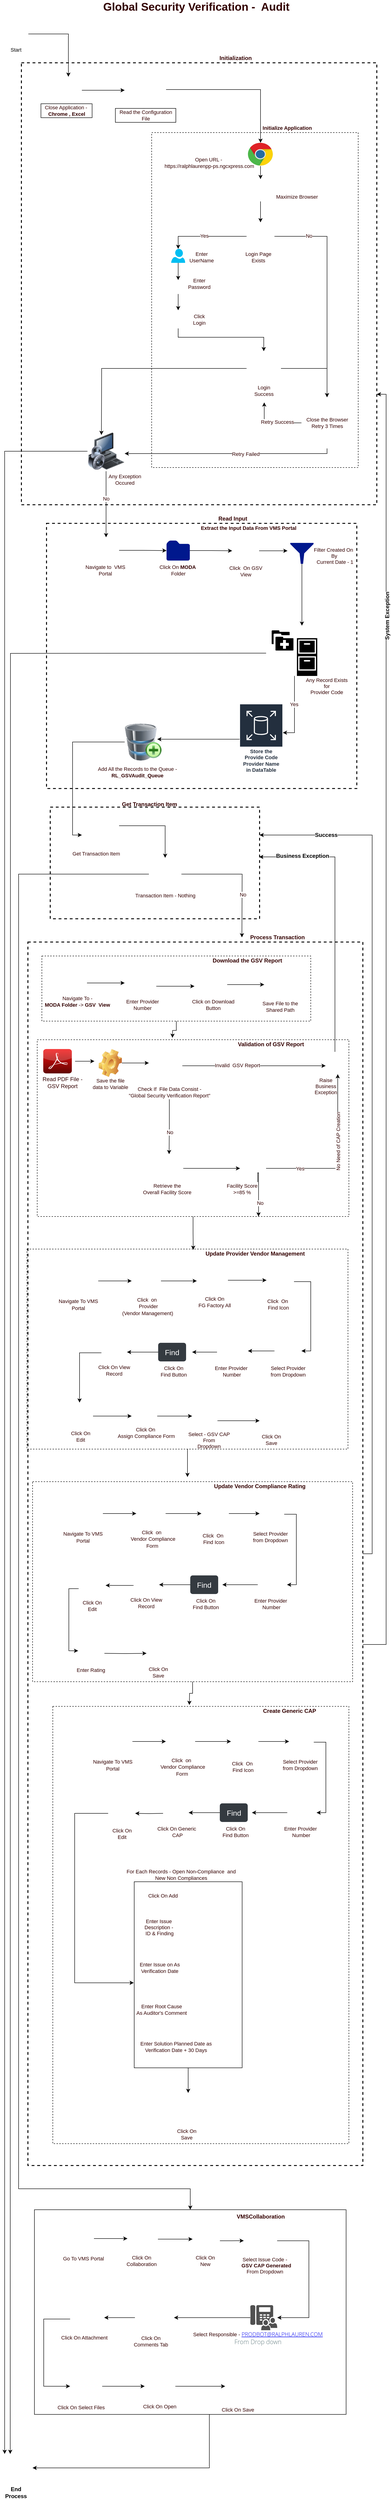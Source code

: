 <mxfile version="18.2.1" type="github">
  <diagram id="Izmj4GPz0lvRZYQUVih_" name="Page-1">
    <mxGraphModel dx="1422" dy="705" grid="1" gridSize="10" guides="1" tooltips="1" connect="1" arrows="1" fold="1" page="1" pageScale="1" pageWidth="850" pageHeight="1100" math="0" shadow="0">
      <root>
        <mxCell id="0" />
        <mxCell id="1" parent="0" />
        <mxCell id="kzUMAcGg5ozdKPCntmQN-7" value="" style="rounded=0;whiteSpace=wrap;html=1;fillColor=none;strokeWidth=2;dashed=1;" parent="1" vertex="1">
          <mxGeometry x="60" y="2080" width="720" height="2630" as="geometry" />
        </mxCell>
        <mxCell id="cWEXN-bF3hbhIx2hcadV-129" value="" style="rounded=0;whiteSpace=wrap;html=1;dashed=1;sketch=0;fontFamily=Helvetica;fontSize=11;fontColor=#330000;strokeColor=default;fillColor=none;gradientColor=none;" parent="1" vertex="1">
          <mxGeometry x="90" y="2110" width="578" height="140" as="geometry" />
        </mxCell>
        <mxCell id="cWEXN-bF3hbhIx2hcadV-377" value="" style="rounded=0;whiteSpace=wrap;html=1;dashed=1;sketch=0;fontFamily=Helvetica;fontSize=12;fontColor=#330000;strokeColor=default;strokeWidth=1;fillColor=none;gradientColor=none;" parent="1" vertex="1">
          <mxGeometry x="80" y="2290" width="670" height="380" as="geometry" />
        </mxCell>
        <mxCell id="cWEXN-bF3hbhIx2hcadV-372" value="" style="rounded=0;whiteSpace=wrap;html=1;sketch=0;fontFamily=Helvetica;fontSize=12;fontColor=#330000;strokeColor=default;strokeWidth=2;fillColor=none;gradientColor=none;dashed=1;" parent="1" vertex="1">
          <mxGeometry x="46" y="190" width="764" height="950" as="geometry" />
        </mxCell>
        <mxCell id="kzUMAcGg5ozdKPCntmQN-15" style="edgeStyle=orthogonalEdgeStyle;rounded=0;orthogonalLoop=1;jettySize=auto;html=1;fontSize=12;" parent="1" source="cWEXN-bF3hbhIx2hcadV-362" edge="1">
          <mxGeometry relative="1" as="geometry">
            <mxPoint x="70" y="5360" as="targetPoint" />
            <Array as="points">
              <mxPoint x="450" y="5360" />
            </Array>
          </mxGeometry>
        </mxCell>
        <mxCell id="cWEXN-bF3hbhIx2hcadV-362" value="" style="rounded=0;whiteSpace=wrap;html=1;sketch=0;fontFamily=Helvetica;fontSize=11;fontColor=#330000;strokeColor=default;fillColor=none;gradientColor=none;" parent="1" vertex="1">
          <mxGeometry x="74" y="4805" width="670" height="440" as="geometry" />
        </mxCell>
        <mxCell id="cWEXN-bF3hbhIx2hcadV-325" value="" style="rounded=0;whiteSpace=wrap;html=1;sketch=0;fontFamily=Helvetica;fontSize=11;fontColor=#330000;strokeColor=default;fillColor=none;gradientColor=none;dashed=1;" parent="1" vertex="1">
          <mxGeometry x="113.5" y="3723" width="636.5" height="940" as="geometry" />
        </mxCell>
        <mxCell id="cWEXN-bF3hbhIx2hcadV-268" style="edgeStyle=orthogonalEdgeStyle;rounded=0;orthogonalLoop=1;jettySize=auto;html=1;fontFamily=Helvetica;fontSize=11;fontColor=#330000;" parent="1" source="cWEXN-bF3hbhIx2hcadV-212" edge="1">
          <mxGeometry relative="1" as="geometry">
            <mxPoint x="403" y="3230" as="targetPoint" />
          </mxGeometry>
        </mxCell>
        <mxCell id="cWEXN-bF3hbhIx2hcadV-212" value="" style="rounded=0;whiteSpace=wrap;html=1;dashed=1;sketch=0;fontFamily=Helvetica;fontSize=11;fontColor=#330000;strokeColor=default;fillColor=none;gradientColor=none;" parent="1" vertex="1">
          <mxGeometry x="58" y="2740" width="690" height="430" as="geometry" />
        </mxCell>
        <mxCell id="cWEXN-bF3hbhIx2hcadV-66" value="" style="rounded=0;whiteSpace=wrap;html=1;sketch=0;fontFamily=Helvetica;fontSize=11;fontColor=#330000;strokeColor=default;fillColor=none;gradientColor=none;dashed=1;strokeWidth=2;" parent="1" vertex="1">
          <mxGeometry x="100" y="1180" width="667" height="570" as="geometry" />
        </mxCell>
        <mxCell id="cWEXN-bF3hbhIx2hcadV-49" value="" style="rounded=0;whiteSpace=wrap;html=1;sketch=0;fontFamily=Helvetica;fontSize=11;fontColor=#330000;strokeColor=default;fillColor=none;gradientColor=none;direction=south;dashed=1;" parent="1" vertex="1">
          <mxGeometry x="326" y="340" width="444" height="720" as="geometry" />
        </mxCell>
        <mxCell id="cWEXN-bF3hbhIx2hcadV-2" value="&lt;font style=&quot;font-size: 11px;&quot;&gt;Start&lt;/font&gt;" style="text;html=1;align=center;verticalAlign=middle;resizable=0;points=[];autosize=1;strokeColor=none;fillColor=none;" parent="1" vertex="1">
          <mxGeometry x="14" y="152" width="40" height="20" as="geometry" />
        </mxCell>
        <mxCell id="cWEXN-bF3hbhIx2hcadV-363" style="edgeStyle=orthogonalEdgeStyle;rounded=0;orthogonalLoop=1;jettySize=auto;html=1;entryX=0.5;entryY=0;entryDx=0;entryDy=0;fontFamily=Helvetica;fontSize=12;fontColor=#330000;" parent="1" source="cWEXN-bF3hbhIx2hcadV-3" target="cWEXN-bF3hbhIx2hcadV-5" edge="1">
          <mxGeometry relative="1" as="geometry" />
        </mxCell>
        <mxCell id="cWEXN-bF3hbhIx2hcadV-3" value="" style="shape=image;html=1;verticalAlign=top;verticalLabelPosition=bottom;labelBackgroundColor=#ffffff;imageAspect=0;aspect=fixed;image=https://cdn4.iconfinder.com/data/icons/ios-web-user-interface-multi-circle-flat-vol-2/512/Arrow_film_movie_play_player_start_video-128.png;fontSize=11;" parent="1" vertex="1">
          <mxGeometry x="11" y="103" width="50" height="50" as="geometry" />
        </mxCell>
        <mxCell id="cWEXN-bF3hbhIx2hcadV-4" value="&lt;font color=&quot;#330000&quot; style=&quot;font-size: 24px;&quot;&gt;&lt;b style=&quot;&quot;&gt;Global Security Verification -&amp;nbsp; Audit&amp;nbsp;&lt;/b&gt;&lt;/font&gt;" style="text;html=1;align=center;verticalAlign=middle;resizable=0;points=[];autosize=1;strokeColor=none;fillColor=none;fontSize=11;" parent="1" vertex="1">
          <mxGeometry x="215" y="60" width="420" height="20" as="geometry" />
        </mxCell>
        <mxCell id="cWEXN-bF3hbhIx2hcadV-11" style="edgeStyle=orthogonalEdgeStyle;rounded=0;orthogonalLoop=1;jettySize=auto;html=1;exitX=1;exitY=0.5;exitDx=0;exitDy=0;fontSize=11;fontColor=#330000;" parent="1" source="cWEXN-bF3hbhIx2hcadV-5" edge="1">
          <mxGeometry relative="1" as="geometry">
            <mxPoint x="268" y="249" as="targetPoint" />
          </mxGeometry>
        </mxCell>
        <mxCell id="cWEXN-bF3hbhIx2hcadV-5" value="" style="shape=image;html=1;verticalAlign=top;verticalLabelPosition=bottom;labelBackgroundColor=#ffffff;imageAspect=0;aspect=fixed;image=https://cdn3.iconfinder.com/data/icons/flat-actions-icons-9/792/Close_Icon_Circle-128.png;fontSize=24;fontColor=#330000;" parent="1" vertex="1">
          <mxGeometry x="118" y="220" width="58" height="58" as="geometry" />
        </mxCell>
        <mxCell id="cWEXN-bF3hbhIx2hcadV-8" value="Close Application -&amp;nbsp;&lt;br&gt;&lt;b&gt;Chrome , Excel&lt;/b&gt;" style="text;html=1;align=center;verticalAlign=middle;resizable=0;points=[];autosize=1;strokeColor=default;fillColor=none;fontSize=11;fontColor=#330000;" parent="1" vertex="1">
          <mxGeometry x="88" y="278" width="110" height="30" as="geometry" />
        </mxCell>
        <mxCell id="cWEXN-bF3hbhIx2hcadV-17" style="edgeStyle=orthogonalEdgeStyle;rounded=0;orthogonalLoop=1;jettySize=auto;html=1;fontFamily=Helvetica;fontSize=11;fontColor=#330000;" parent="1" source="cWEXN-bF3hbhIx2hcadV-9" target="cWEXN-bF3hbhIx2hcadV-15" edge="1">
          <mxGeometry relative="1" as="geometry" />
        </mxCell>
        <mxCell id="cWEXN-bF3hbhIx2hcadV-9" value="" style="shape=image;html=1;verticalAlign=top;verticalLabelPosition=bottom;labelBackgroundColor=#ffffff;imageAspect=0;aspect=fixed;image=https://cdn0.iconfinder.com/data/icons/business-startup-10/50/8-128.png;fontSize=11;fontColor=#330000;strokeColor=default;" parent="1" vertex="1">
          <mxGeometry x="278" y="208" width="79" height="79" as="geometry" />
        </mxCell>
        <mxCell id="cWEXN-bF3hbhIx2hcadV-10" value="Read the Configuration &lt;br&gt;File" style="text;html=1;align=center;verticalAlign=middle;resizable=0;points=[];autosize=1;strokeColor=default;fillColor=none;fontSize=11;fontColor=#330000;" parent="1" vertex="1">
          <mxGeometry x="248" y="288" width="130" height="30" as="geometry" />
        </mxCell>
        <mxCell id="cWEXN-bF3hbhIx2hcadV-14" value="&lt;b&gt;Initialize Application&lt;/b&gt;" style="text;html=1;align=center;verticalAlign=middle;resizable=0;points=[];autosize=1;strokeColor=none;fillColor=none;fontSize=11;fontFamily=Helvetica;fontColor=#330000;" parent="1" vertex="1">
          <mxGeometry x="557" y="320" width="120" height="20" as="geometry" />
        </mxCell>
        <mxCell id="cWEXN-bF3hbhIx2hcadV-19" style="edgeStyle=orthogonalEdgeStyle;rounded=0;orthogonalLoop=1;jettySize=auto;html=1;fontFamily=Helvetica;fontSize=11;fontColor=#330000;" parent="1" source="cWEXN-bF3hbhIx2hcadV-15" target="cWEXN-bF3hbhIx2hcadV-18" edge="1">
          <mxGeometry relative="1" as="geometry" />
        </mxCell>
        <mxCell id="cWEXN-bF3hbhIx2hcadV-15" value="" style="dashed=0;outlineConnect=0;html=1;align=center;labelPosition=center;verticalLabelPosition=bottom;verticalAlign=top;shape=mxgraph.weblogos.chrome;rounded=0;sketch=0;fontFamily=Helvetica;fontSize=11;fontColor=#330000;strokeColor=default;fillColor=none;gradientColor=none;" parent="1" vertex="1">
          <mxGeometry x="533" y="362" width="54" height="50" as="geometry" />
        </mxCell>
        <mxCell id="cWEXN-bF3hbhIx2hcadV-16" value="Open URL -&lt;br&gt;&amp;nbsp;https://ralphlaurenpp-ps.ngcxpress.com" style="text;html=1;align=center;verticalAlign=middle;resizable=0;points=[];autosize=1;strokeColor=none;fillColor=none;fontSize=11;fontFamily=Helvetica;fontColor=#330000;" parent="1" vertex="1">
          <mxGeometry x="343" y="390" width="210" height="30" as="geometry" />
        </mxCell>
        <mxCell id="cWEXN-bF3hbhIx2hcadV-22" style="edgeStyle=orthogonalEdgeStyle;rounded=0;orthogonalLoop=1;jettySize=auto;html=1;entryX=0.5;entryY=0;entryDx=0;entryDy=0;fontFamily=Helvetica;fontSize=11;fontColor=#330000;" parent="1" source="cWEXN-bF3hbhIx2hcadV-18" target="cWEXN-bF3hbhIx2hcadV-21" edge="1">
          <mxGeometry relative="1" as="geometry" />
        </mxCell>
        <mxCell id="cWEXN-bF3hbhIx2hcadV-18" value="" style="shape=image;html=1;verticalAlign=top;verticalLabelPosition=bottom;labelBackgroundColor=#ffffff;imageAspect=0;aspect=fixed;image=https://cdn4.iconfinder.com/data/icons/minicons-3/640/fullscreen_black-128.png;rounded=0;sketch=0;fontFamily=Helvetica;fontSize=11;fontColor=#330000;strokeColor=default;fillColor=none;gradientColor=none;" parent="1" vertex="1">
          <mxGeometry x="536" y="440" width="48" height="48" as="geometry" />
        </mxCell>
        <mxCell id="cWEXN-bF3hbhIx2hcadV-20" value="Maximize Browser" style="text;html=1;align=center;verticalAlign=middle;resizable=0;points=[];autosize=1;strokeColor=none;fillColor=none;fontSize=11;fontFamily=Helvetica;fontColor=#330000;" parent="1" vertex="1">
          <mxGeometry x="583" y="468" width="110" height="20" as="geometry" />
        </mxCell>
        <mxCell id="cWEXN-bF3hbhIx2hcadV-26" style="edgeStyle=orthogonalEdgeStyle;rounded=0;orthogonalLoop=1;jettySize=auto;html=1;entryX=0.5;entryY=0;entryDx=0;entryDy=0;entryPerimeter=0;fontFamily=Helvetica;fontSize=11;fontColor=#330000;" parent="1" source="cWEXN-bF3hbhIx2hcadV-21" target="cWEXN-bF3hbhIx2hcadV-24" edge="1">
          <mxGeometry relative="1" as="geometry" />
        </mxCell>
        <mxCell id="cWEXN-bF3hbhIx2hcadV-40" value="Yes" style="edgeLabel;html=1;align=center;verticalAlign=middle;resizable=0;points=[];fontSize=11;fontFamily=Helvetica;fontColor=#330000;" parent="cWEXN-bF3hbhIx2hcadV-26" vertex="1" connectable="0">
          <mxGeometry x="0.046" y="-1" relative="1" as="geometry">
            <mxPoint as="offset" />
          </mxGeometry>
        </mxCell>
        <mxCell id="cWEXN-bF3hbhIx2hcadV-45" style="edgeStyle=orthogonalEdgeStyle;rounded=0;orthogonalLoop=1;jettySize=auto;html=1;entryX=0.5;entryY=0;entryDx=0;entryDy=0;fontFamily=Helvetica;fontSize=11;fontColor=#330000;" parent="1" source="cWEXN-bF3hbhIx2hcadV-21" target="cWEXN-bF3hbhIx2hcadV-41" edge="1">
          <mxGeometry relative="1" as="geometry" />
        </mxCell>
        <mxCell id="cWEXN-bF3hbhIx2hcadV-51" value="No" style="edgeLabel;html=1;align=center;verticalAlign=middle;resizable=0;points=[];fontSize=11;fontFamily=Helvetica;fontColor=#330000;" parent="cWEXN-bF3hbhIx2hcadV-45" vertex="1" connectable="0">
          <mxGeometry x="-0.678" y="1" relative="1" as="geometry">
            <mxPoint as="offset" />
          </mxGeometry>
        </mxCell>
        <mxCell id="cWEXN-bF3hbhIx2hcadV-21" value="" style="shape=image;html=1;verticalAlign=top;verticalLabelPosition=bottom;labelBackgroundColor=#ffffff;imageAspect=0;aspect=fixed;image=https://cdn1.iconfinder.com/data/icons/Futurosoft%20Icons%200.5.2/128x128/apps/Login-Manager.png;rounded=0;sketch=0;fontFamily=Helvetica;fontSize=11;fontColor=#330000;strokeColor=default;fillColor=none;gradientColor=none;" parent="1" vertex="1">
          <mxGeometry x="530" y="533" width="60" height="60" as="geometry" />
        </mxCell>
        <mxCell id="cWEXN-bF3hbhIx2hcadV-23" value="Login Page &lt;br&gt;Exists" style="text;html=1;align=center;verticalAlign=middle;resizable=0;points=[];autosize=1;strokeColor=none;fillColor=none;fontSize=11;fontFamily=Helvetica;fontColor=#330000;" parent="1" vertex="1">
          <mxGeometry x="520" y="593" width="70" height="30" as="geometry" />
        </mxCell>
        <mxCell id="cWEXN-bF3hbhIx2hcadV-28" style="edgeStyle=orthogonalEdgeStyle;rounded=0;orthogonalLoop=1;jettySize=auto;html=1;entryX=0.5;entryY=0;entryDx=0;entryDy=0;fontFamily=Helvetica;fontSize=11;fontColor=#330000;" parent="1" source="cWEXN-bF3hbhIx2hcadV-24" target="cWEXN-bF3hbhIx2hcadV-25" edge="1">
          <mxGeometry relative="1" as="geometry" />
        </mxCell>
        <mxCell id="cWEXN-bF3hbhIx2hcadV-24" value="" style="verticalLabelPosition=bottom;html=1;verticalAlign=top;align=center;strokeColor=none;fillColor=#00BEF2;shape=mxgraph.azure.user;rounded=0;sketch=0;fontFamily=Helvetica;fontSize=11;fontColor=#330000;" parent="1" vertex="1">
          <mxGeometry x="368" y="590" width="30" height="30" as="geometry" />
        </mxCell>
        <mxCell id="cWEXN-bF3hbhIx2hcadV-32" style="edgeStyle=orthogonalEdgeStyle;rounded=0;orthogonalLoop=1;jettySize=auto;html=1;entryX=0.5;entryY=0;entryDx=0;entryDy=0;fontFamily=Helvetica;fontSize=11;fontColor=#330000;" parent="1" source="cWEXN-bF3hbhIx2hcadV-25" target="cWEXN-bF3hbhIx2hcadV-30" edge="1">
          <mxGeometry relative="1" as="geometry" />
        </mxCell>
        <mxCell id="cWEXN-bF3hbhIx2hcadV-25" value="" style="shape=image;html=1;verticalAlign=top;verticalLabelPosition=bottom;labelBackgroundColor=#ffffff;imageAspect=0;aspect=fixed;image=https://cdn0.iconfinder.com/data/icons/phosphor-regular-vol-3/256/password-128.png;rounded=0;sketch=0;fontFamily=Helvetica;fontSize=11;fontColor=#330000;strokeColor=default;fillColor=none;gradientColor=none;" parent="1" vertex="1">
          <mxGeometry x="368" y="657" width="30" height="30" as="geometry" />
        </mxCell>
        <mxCell id="cWEXN-bF3hbhIx2hcadV-27" value="Enter&lt;br&gt;UserName" style="text;html=1;align=center;verticalAlign=middle;resizable=0;points=[];autosize=1;strokeColor=none;fillColor=none;fontSize=11;fontFamily=Helvetica;fontColor=#330000;" parent="1" vertex="1">
          <mxGeometry x="398" y="593" width="70" height="30" as="geometry" />
        </mxCell>
        <mxCell id="cWEXN-bF3hbhIx2hcadV-29" value="Enter &lt;br&gt;Password" style="text;html=1;align=center;verticalAlign=middle;resizable=0;points=[];autosize=1;strokeColor=none;fillColor=none;fontSize=11;fontFamily=Helvetica;fontColor=#330000;" parent="1" vertex="1">
          <mxGeometry x="398" y="650" width="60" height="30" as="geometry" />
        </mxCell>
        <mxCell id="cWEXN-bF3hbhIx2hcadV-39" style="edgeStyle=orthogonalEdgeStyle;rounded=0;orthogonalLoop=1;jettySize=auto;html=1;entryX=0.5;entryY=0;entryDx=0;entryDy=0;fontFamily=Helvetica;fontSize=11;fontColor=#330000;" parent="1" source="cWEXN-bF3hbhIx2hcadV-30" target="cWEXN-bF3hbhIx2hcadV-36" edge="1">
          <mxGeometry relative="1" as="geometry">
            <Array as="points">
              <mxPoint x="383" y="780" />
              <mxPoint x="567" y="780" />
            </Array>
          </mxGeometry>
        </mxCell>
        <mxCell id="cWEXN-bF3hbhIx2hcadV-30" value="" style="shape=image;html=1;verticalAlign=top;verticalLabelPosition=bottom;labelBackgroundColor=#ffffff;imageAspect=0;aspect=fixed;image=https://cdn3.iconfinder.com/data/icons/arrows-397/48/arrow_login-128.png;rounded=0;sketch=0;fontFamily=Helvetica;fontSize=11;fontColor=#330000;strokeColor=default;fillColor=none;gradientColor=none;" parent="1" vertex="1">
          <mxGeometry x="363.5" y="722" width="39" height="39" as="geometry" />
        </mxCell>
        <mxCell id="cWEXN-bF3hbhIx2hcadV-33" value="Click &lt;br&gt;Login" style="text;html=1;align=center;verticalAlign=middle;resizable=0;points=[];autosize=1;strokeColor=none;fillColor=none;fontSize=11;fontFamily=Helvetica;fontColor=#330000;" parent="1" vertex="1">
          <mxGeometry x="408" y="726.5" width="40" height="30" as="geometry" />
        </mxCell>
        <mxCell id="cWEXN-bF3hbhIx2hcadV-42" style="edgeStyle=orthogonalEdgeStyle;rounded=0;orthogonalLoop=1;jettySize=auto;html=1;fontFamily=Helvetica;fontSize=11;fontColor=#330000;" parent="1" source="cWEXN-bF3hbhIx2hcadV-36" edge="1">
          <mxGeometry relative="1" as="geometry">
            <mxPoint x="218" y="990" as="targetPoint" />
          </mxGeometry>
        </mxCell>
        <mxCell id="cWEXN-bF3hbhIx2hcadV-43" style="edgeStyle=orthogonalEdgeStyle;rounded=0;orthogonalLoop=1;jettySize=auto;html=1;entryX=0.5;entryY=0;entryDx=0;entryDy=0;fontFamily=Helvetica;fontSize=11;fontColor=#330000;" parent="1" source="cWEXN-bF3hbhIx2hcadV-36" target="cWEXN-bF3hbhIx2hcadV-41" edge="1">
          <mxGeometry relative="1" as="geometry" />
        </mxCell>
        <mxCell id="cWEXN-bF3hbhIx2hcadV-36" value="" style="shape=image;html=1;verticalAlign=top;verticalLabelPosition=bottom;labelBackgroundColor=#ffffff;imageAspect=0;aspect=fixed;image=https://cdn0.iconfinder.com/data/icons/basic-e-commerce-line/48/Package_box_success-128.png;rounded=0;sketch=0;fontFamily=Helvetica;fontSize=11;fontColor=#330000;strokeColor=default;fillColor=none;gradientColor=none;" parent="1" vertex="1">
          <mxGeometry x="530" y="810" width="74" height="74" as="geometry" />
        </mxCell>
        <mxCell id="cWEXN-bF3hbhIx2hcadV-38" value="Login &lt;br&gt;Success" style="text;html=1;align=center;verticalAlign=middle;resizable=0;points=[];autosize=1;strokeColor=none;fillColor=none;fontSize=11;fontFamily=Helvetica;fontColor=#330000;" parent="1" vertex="1">
          <mxGeometry x="537" y="880" width="60" height="30" as="geometry" />
        </mxCell>
        <mxCell id="cWEXN-bF3hbhIx2hcadV-57" style="edgeStyle=orthogonalEdgeStyle;rounded=0;orthogonalLoop=1;jettySize=auto;html=1;fontFamily=Helvetica;fontSize=11;fontColor=#330000;" parent="1" source="cWEXN-bF3hbhIx2hcadV-41" target="cWEXN-bF3hbhIx2hcadV-55" edge="1">
          <mxGeometry relative="1" as="geometry">
            <Array as="points">
              <mxPoint x="703" y="1030" />
            </Array>
          </mxGeometry>
        </mxCell>
        <mxCell id="cWEXN-bF3hbhIx2hcadV-64" value="Retry Failed" style="edgeLabel;html=1;align=center;verticalAlign=middle;resizable=0;points=[];fontSize=11;fontFamily=Helvetica;fontColor=#330000;" parent="cWEXN-bF3hbhIx2hcadV-57" vertex="1" connectable="0">
          <mxGeometry x="-0.166" y="1" relative="1" as="geometry">
            <mxPoint as="offset" />
          </mxGeometry>
        </mxCell>
        <mxCell id="cWEXN-bF3hbhIx2hcadV-41" value="" style="shape=image;html=1;verticalAlign=top;verticalLabelPosition=bottom;labelBackgroundColor=#ffffff;imageAspect=0;aspect=fixed;image=https://cdn4.iconfinder.com/data/icons/flat-business-3/512/Flat_business-9-128.png;rounded=0;sketch=0;fontFamily=Helvetica;fontSize=11;fontColor=#330000;strokeColor=default;fillColor=none;gradientColor=none;" parent="1" vertex="1">
          <mxGeometry x="648" y="909" width="110" height="110" as="geometry" />
        </mxCell>
        <mxCell id="cWEXN-bF3hbhIx2hcadV-46" style="edgeStyle=orthogonalEdgeStyle;rounded=0;orthogonalLoop=1;jettySize=auto;html=1;entryX=0.517;entryY=1.333;entryDx=0;entryDy=0;entryPerimeter=0;fontFamily=Helvetica;fontSize=11;fontColor=#330000;" parent="1" source="cWEXN-bF3hbhIx2hcadV-44" target="cWEXN-bF3hbhIx2hcadV-38" edge="1">
          <mxGeometry relative="1" as="geometry" />
        </mxCell>
        <mxCell id="cWEXN-bF3hbhIx2hcadV-48" value="Retry Success" style="edgeLabel;html=1;align=center;verticalAlign=middle;resizable=0;points=[];fontSize=11;fontFamily=Helvetica;fontColor=#330000;" parent="cWEXN-bF3hbhIx2hcadV-46" vertex="1" connectable="0">
          <mxGeometry x="-0.161" y="-2" relative="1" as="geometry">
            <mxPoint as="offset" />
          </mxGeometry>
        </mxCell>
        <mxCell id="cWEXN-bF3hbhIx2hcadV-44" value="Close the Browser&lt;br&gt;Retry 3 Times" style="text;html=1;align=center;verticalAlign=middle;resizable=0;points=[];autosize=1;strokeColor=none;fillColor=none;fontSize=11;fontFamily=Helvetica;fontColor=#330000;" parent="1" vertex="1">
          <mxGeometry x="648" y="949" width="110" height="30" as="geometry" />
        </mxCell>
        <mxCell id="cWEXN-bF3hbhIx2hcadV-60" style="edgeStyle=orthogonalEdgeStyle;rounded=0;orthogonalLoop=1;jettySize=auto;html=1;fontFamily=Helvetica;fontSize=11;fontColor=#330000;" parent="1" source="cWEXN-bF3hbhIx2hcadV-55" target="cWEXN-bF3hbhIx2hcadV-99" edge="1">
          <mxGeometry relative="1" as="geometry">
            <mxPoint x="8" y="1460" as="targetPoint" />
            <Array as="points">
              <mxPoint x="10" y="1025" />
            </Array>
          </mxGeometry>
        </mxCell>
        <mxCell id="cWEXN-bF3hbhIx2hcadV-63" style="edgeStyle=orthogonalEdgeStyle;rounded=0;orthogonalLoop=1;jettySize=auto;html=1;fontFamily=Helvetica;fontSize=11;fontColor=#330000;" parent="1" edge="1">
          <mxGeometry relative="1" as="geometry">
            <mxPoint x="228" y="1210" as="targetPoint" />
            <mxPoint x="228" y="1068" as="sourcePoint" />
          </mxGeometry>
        </mxCell>
        <mxCell id="cWEXN-bF3hbhIx2hcadV-65" value="No" style="edgeLabel;html=1;align=center;verticalAlign=middle;resizable=0;points=[];fontSize=11;fontFamily=Helvetica;fontColor=#330000;" parent="cWEXN-bF3hbhIx2hcadV-63" vertex="1" connectable="0">
          <mxGeometry x="-0.169" relative="1" as="geometry">
            <mxPoint as="offset" />
          </mxGeometry>
        </mxCell>
        <mxCell id="cWEXN-bF3hbhIx2hcadV-55" value="" style="image;html=1;image=img/lib/clip_art/computers/Secure_System_128x128.png;rounded=0;dashed=1;sketch=0;fontFamily=Helvetica;fontSize=11;fontColor=#330000;strokeColor=default;fillColor=none;gradientColor=none;" parent="1" vertex="1">
          <mxGeometry x="188" y="985" width="80" height="80" as="geometry" />
        </mxCell>
        <mxCell id="cWEXN-bF3hbhIx2hcadV-59" value="Any Exception &lt;br&gt;Occured" style="text;html=1;align=center;verticalAlign=middle;resizable=0;points=[];autosize=1;strokeColor=none;fillColor=none;fontSize=11;fontFamily=Helvetica;fontColor=#330000;" parent="1" vertex="1">
          <mxGeometry x="223" y="1071" width="90" height="30" as="geometry" />
        </mxCell>
        <mxCell id="cWEXN-bF3hbhIx2hcadV-67" value="&lt;b&gt;Extract the Input Data From VMS Portal&lt;/b&gt;" style="text;html=1;align=center;verticalAlign=middle;resizable=0;points=[];autosize=1;strokeColor=none;fillColor=none;fontSize=11;fontFamily=Helvetica;fontColor=#330000;" parent="1" vertex="1">
          <mxGeometry x="423.5" y="1180" width="220" height="20" as="geometry" />
        </mxCell>
        <mxCell id="cWEXN-bF3hbhIx2hcadV-71" style="edgeStyle=orthogonalEdgeStyle;rounded=0;orthogonalLoop=1;jettySize=auto;html=1;entryX=0;entryY=0.5;entryDx=0;entryDy=0;entryPerimeter=0;fontFamily=Helvetica;fontSize=11;fontColor=#330000;" parent="1" source="cWEXN-bF3hbhIx2hcadV-68" target="cWEXN-bF3hbhIx2hcadV-70" edge="1">
          <mxGeometry relative="1" as="geometry" />
        </mxCell>
        <mxCell id="cWEXN-bF3hbhIx2hcadV-68" value="" style="shape=image;html=1;verticalAlign=top;verticalLabelPosition=bottom;labelBackgroundColor=#ffffff;imageAspect=0;aspect=fixed;image=https://cdn4.iconfinder.com/data/icons/ionicons/512/icon-ios7-navigate-128.png;rounded=0;dashed=1;sketch=0;fontFamily=Helvetica;fontSize=11;fontColor=#330000;strokeColor=default;fillColor=none;gradientColor=none;" parent="1" vertex="1">
          <mxGeometry x="200" y="1210" width="56" height="56" as="geometry" />
        </mxCell>
        <mxCell id="cWEXN-bF3hbhIx2hcadV-69" value="Navigate to&amp;nbsp; VMS &lt;br&gt;Portal" style="text;html=1;align=center;verticalAlign=middle;resizable=0;points=[];autosize=1;strokeColor=none;fillColor=none;fontSize=11;fontFamily=Helvetica;fontColor=#330000;" parent="1" vertex="1">
          <mxGeometry x="176" y="1266" width="100" height="30" as="geometry" />
        </mxCell>
        <mxCell id="cWEXN-bF3hbhIx2hcadV-75" style="edgeStyle=orthogonalEdgeStyle;rounded=0;orthogonalLoop=1;jettySize=auto;html=1;entryX=0;entryY=0.5;entryDx=0;entryDy=0;fontFamily=Helvetica;fontSize=11;fontColor=#330000;" parent="1" source="cWEXN-bF3hbhIx2hcadV-70" target="cWEXN-bF3hbhIx2hcadV-74" edge="1">
          <mxGeometry relative="1" as="geometry" />
        </mxCell>
        <mxCell id="cWEXN-bF3hbhIx2hcadV-70" value="" style="sketch=0;aspect=fixed;pointerEvents=1;shadow=0;dashed=0;html=1;strokeColor=none;labelPosition=center;verticalLabelPosition=bottom;verticalAlign=top;align=center;fillColor=#00188D;shape=mxgraph.mscae.enterprise.folder;rounded=0;fontFamily=Helvetica;fontSize=11;fontColor=#330000;" parent="1" vertex="1">
          <mxGeometry x="358" y="1217" width="50" height="43" as="geometry" />
        </mxCell>
        <mxCell id="cWEXN-bF3hbhIx2hcadV-72" value="Click On &lt;b&gt;MODA&lt;/b&gt;&amp;nbsp;&lt;br&gt;Folder" style="text;html=1;align=center;verticalAlign=middle;resizable=0;points=[];autosize=1;strokeColor=none;fillColor=none;fontSize=11;fontFamily=Helvetica;fontColor=#330000;" parent="1" vertex="1">
          <mxGeometry x="333" y="1266" width="100" height="30" as="geometry" />
        </mxCell>
        <mxCell id="cWEXN-bF3hbhIx2hcadV-78" style="edgeStyle=orthogonalEdgeStyle;rounded=0;orthogonalLoop=1;jettySize=auto;html=1;fontFamily=Helvetica;fontSize=11;fontColor=#330000;" parent="1" source="cWEXN-bF3hbhIx2hcadV-74" edge="1">
          <mxGeometry relative="1" as="geometry">
            <mxPoint x="618" y="1239" as="targetPoint" />
          </mxGeometry>
        </mxCell>
        <mxCell id="cWEXN-bF3hbhIx2hcadV-74" value="" style="shape=image;html=1;verticalAlign=top;verticalLabelPosition=bottom;labelBackgroundColor=#ffffff;imageAspect=0;aspect=fixed;image=https://cdn1.iconfinder.com/data/icons/hawcons/32/700015-icon-27-one-finger-click-128.png;rounded=0;dashed=1;sketch=0;fontFamily=Helvetica;fontSize=11;fontColor=#330000;strokeColor=default;fillColor=none;gradientColor=none;" parent="1" vertex="1">
          <mxGeometry x="499" y="1210" width="58" height="58" as="geometry" />
        </mxCell>
        <mxCell id="cWEXN-bF3hbhIx2hcadV-76" value="Click&amp;nbsp; On GSV&lt;br&gt;View" style="text;html=1;align=center;verticalAlign=middle;resizable=0;points=[];autosize=1;strokeColor=none;fillColor=none;fontSize=11;fontFamily=Helvetica;fontColor=#330000;" parent="1" vertex="1">
          <mxGeometry x="483" y="1268" width="90" height="30" as="geometry" />
        </mxCell>
        <mxCell id="cWEXN-bF3hbhIx2hcadV-88" style="edgeStyle=orthogonalEdgeStyle;rounded=0;orthogonalLoop=1;jettySize=auto;html=1;fontFamily=Helvetica;fontSize=11;fontColor=#330000;" parent="1" source="cWEXN-bF3hbhIx2hcadV-77" edge="1">
          <mxGeometry relative="1" as="geometry">
            <mxPoint x="649" y="1400" as="targetPoint" />
          </mxGeometry>
        </mxCell>
        <mxCell id="cWEXN-bF3hbhIx2hcadV-77" value="" style="sketch=0;aspect=fixed;pointerEvents=1;shadow=0;dashed=0;html=1;strokeColor=none;labelPosition=center;verticalLabelPosition=bottom;verticalAlign=top;align=center;fillColor=#00188D;shape=mxgraph.mscae.enterprise.filter;rounded=0;fontFamily=Helvetica;fontSize=11;fontColor=#330000;" parent="1" vertex="1">
          <mxGeometry x="624" y="1222" width="50" height="45" as="geometry" />
        </mxCell>
        <mxCell id="cWEXN-bF3hbhIx2hcadV-79" value="Filter Created On&amp;nbsp; &lt;br&gt;By&lt;br&gt;&amp;nbsp;Current Date - 1" style="text;html=1;align=center;verticalAlign=middle;resizable=0;points=[];autosize=1;strokeColor=none;fillColor=none;fontSize=11;fontFamily=Helvetica;fontColor=#330000;" parent="1" vertex="1">
          <mxGeometry x="668" y="1230" width="100" height="40" as="geometry" />
        </mxCell>
        <mxCell id="cWEXN-bF3hbhIx2hcadV-89" style="edgeStyle=orthogonalEdgeStyle;rounded=0;orthogonalLoop=1;jettySize=auto;html=1;fontFamily=Helvetica;fontSize=11;fontColor=#330000;entryX=0.5;entryY=0;entryDx=0;entryDy=0;" parent="1" edge="1">
          <mxGeometry relative="1" as="geometry">
            <mxPoint x="22" y="5330" as="targetPoint" />
            <mxPoint x="572" y="1459" as="sourcePoint" />
          </mxGeometry>
        </mxCell>
        <mxCell id="cWEXN-bF3hbhIx2hcadV-91" style="edgeStyle=orthogonalEdgeStyle;rounded=0;orthogonalLoop=1;jettySize=auto;html=1;fontFamily=Helvetica;fontSize=11;fontColor=#330000;" parent="1" source="cWEXN-bF3hbhIx2hcadV-84" target="cWEXN-bF3hbhIx2hcadV-95" edge="1">
          <mxGeometry relative="1" as="geometry">
            <mxPoint x="633" y="1630" as="targetPoint" />
            <Array as="points">
              <mxPoint x="633" y="1630" />
            </Array>
          </mxGeometry>
        </mxCell>
        <mxCell id="cWEXN-bF3hbhIx2hcadV-92" value="Yes" style="edgeLabel;html=1;align=center;verticalAlign=middle;resizable=0;points=[];fontSize=11;fontFamily=Helvetica;fontColor=#330000;" parent="cWEXN-bF3hbhIx2hcadV-91" vertex="1" connectable="0">
          <mxGeometry x="-0.18" y="-1" relative="1" as="geometry">
            <mxPoint as="offset" />
          </mxGeometry>
        </mxCell>
        <mxCell id="cWEXN-bF3hbhIx2hcadV-84" value="" style="shape=mxgraph.signs.healthcare.medical_records;html=1;pointerEvents=1;fillColor=#000000;strokeColor=none;verticalLabelPosition=bottom;verticalAlign=top;align=center;rounded=0;dashed=1;sketch=0;fontFamily=Helvetica;fontSize=11;fontColor=#330000;" parent="1" vertex="1">
          <mxGeometry x="584" y="1410" width="98" height="98" as="geometry" />
        </mxCell>
        <mxCell id="cWEXN-bF3hbhIx2hcadV-86" value="Any Record Exists &lt;br&gt;for &lt;br&gt;Provider Code" style="text;html=1;align=center;verticalAlign=middle;resizable=0;points=[];autosize=1;strokeColor=none;fillColor=none;fontSize=11;fontFamily=Helvetica;fontColor=#330000;" parent="1" vertex="1">
          <mxGeometry x="647" y="1510" width="110" height="40" as="geometry" />
        </mxCell>
        <mxCell id="cWEXN-bF3hbhIx2hcadV-97" style="edgeStyle=orthogonalEdgeStyle;rounded=0;orthogonalLoop=1;jettySize=auto;html=1;fontFamily=Helvetica;fontSize=11;fontColor=#330000;" parent="1" source="cWEXN-bF3hbhIx2hcadV-95" edge="1">
          <mxGeometry relative="1" as="geometry">
            <mxPoint x="338" y="1644" as="targetPoint" />
          </mxGeometry>
        </mxCell>
        <mxCell id="cWEXN-bF3hbhIx2hcadV-95" value="&lt;font style=&quot;font-size: 11px;&quot;&gt;Store the Provide Code&lt;br&gt;Provider Name in DataTable&lt;/font&gt;" style="sketch=0;outlineConnect=0;fontColor=#232F3E;gradientColor=none;strokeColor=#ffffff;fillColor=#232F3E;dashed=0;verticalLabelPosition=middle;verticalAlign=bottom;align=center;html=1;whiteSpace=wrap;fontSize=10;fontStyle=1;spacing=3;shape=mxgraph.aws4.productIcon;prIcon=mxgraph.aws4.elastic_block_store;rounded=0;fontFamily=Helvetica;" parent="1" vertex="1">
          <mxGeometry x="515" y="1568" width="93" height="152" as="geometry" />
        </mxCell>
        <mxCell id="cWEXN-bF3hbhIx2hcadV-107" style="edgeStyle=orthogonalEdgeStyle;rounded=0;orthogonalLoop=1;jettySize=auto;html=1;entryX=0;entryY=0.75;entryDx=0;entryDy=0;fontFamily=Helvetica;fontSize=11;fontColor=#330000;" parent="1" source="cWEXN-bF3hbhIx2hcadV-96" target="cWEXN-bF3hbhIx2hcadV-100" edge="1">
          <mxGeometry relative="1" as="geometry" />
        </mxCell>
        <mxCell id="cWEXN-bF3hbhIx2hcadV-96" value="" style="image;html=1;image=img/lib/clip_art/computers/Database_Add_128x128.png;rounded=0;dashed=1;sketch=0;fontFamily=Helvetica;fontSize=11;fontColor=#330000;strokeColor=default;fillColor=none;gradientColor=none;" parent="1" vertex="1">
          <mxGeometry x="268" y="1610" width="80" height="80" as="geometry" />
        </mxCell>
        <mxCell id="cWEXN-bF3hbhIx2hcadV-98" value="Add All the Records to the Queue - &lt;br&gt;&lt;b&gt;RL_GSVAudit_Queue&lt;/b&gt;" style="text;html=1;align=center;verticalAlign=middle;resizable=0;points=[];autosize=1;strokeColor=none;fillColor=none;fontSize=11;fontFamily=Helvetica;fontColor=#330000;" parent="1" vertex="1">
          <mxGeometry x="200" y="1700" width="190" height="30" as="geometry" />
        </mxCell>
        <mxCell id="cWEXN-bF3hbhIx2hcadV-99" value="" style="shape=image;html=1;verticalAlign=top;verticalLabelPosition=bottom;labelBackgroundColor=#ffffff;imageAspect=0;aspect=fixed;image=https://cdn3.iconfinder.com/data/icons/mix-and-miscellaneous/93/cross_handrawn_close-128.png;rounded=0;dashed=1;sketch=0;fontFamily=Helvetica;fontSize=11;fontColor=#330000;strokeColor=default;fillColor=none;gradientColor=none;" parent="1" vertex="1">
          <mxGeometry y="5330" width="68" height="68" as="geometry" />
        </mxCell>
        <mxCell id="cWEXN-bF3hbhIx2hcadV-108" style="edgeStyle=orthogonalEdgeStyle;rounded=0;orthogonalLoop=1;jettySize=auto;html=1;fontFamily=Helvetica;fontSize=11;fontColor=#330000;" parent="1" source="cWEXN-bF3hbhIx2hcadV-100" target="cWEXN-bF3hbhIx2hcadV-102" edge="1">
          <mxGeometry relative="1" as="geometry" />
        </mxCell>
        <mxCell id="cWEXN-bF3hbhIx2hcadV-100" value="" style="shape=image;html=1;verticalAlign=top;verticalLabelPosition=bottom;labelBackgroundColor=#ffffff;imageAspect=0;aspect=fixed;image=https://cdn0.iconfinder.com/data/icons/business-collection-2027/60/get-money-128.png;rounded=0;dashed=1;sketch=0;fontFamily=Helvetica;fontSize=11;fontColor=#330000;strokeColor=default;fillColor=none;gradientColor=none;" parent="1" vertex="1">
          <mxGeometry x="176" y="1790" width="80" height="80" as="geometry" />
        </mxCell>
        <mxCell id="cWEXN-bF3hbhIx2hcadV-101" value="Get Transaction Item&amp;nbsp;&lt;br&gt;" style="text;html=1;align=center;verticalAlign=middle;resizable=0;points=[];autosize=1;strokeColor=none;fillColor=none;fontSize=11;fontFamily=Helvetica;fontColor=#330000;" parent="1" vertex="1">
          <mxGeometry x="148" y="1880" width="120" height="20" as="geometry" />
        </mxCell>
        <mxCell id="cWEXN-bF3hbhIx2hcadV-110" style="edgeStyle=orthogonalEdgeStyle;rounded=0;orthogonalLoop=1;jettySize=auto;html=1;fontFamily=Helvetica;fontSize=11;fontColor=#330000;" parent="1" source="cWEXN-bF3hbhIx2hcadV-102" edge="1">
          <mxGeometry relative="1" as="geometry">
            <mxPoint x="520" y="2070" as="targetPoint" />
          </mxGeometry>
        </mxCell>
        <mxCell id="cWEXN-bF3hbhIx2hcadV-111" value="No" style="edgeLabel;html=1;align=center;verticalAlign=middle;resizable=0;points=[];fontSize=11;fontFamily=Helvetica;fontColor=#330000;" parent="cWEXN-bF3hbhIx2hcadV-110" vertex="1" connectable="0">
          <mxGeometry x="0.311" y="1" relative="1" as="geometry">
            <mxPoint as="offset" />
          </mxGeometry>
        </mxCell>
        <mxCell id="cWEXN-bF3hbhIx2hcadV-112" style="edgeStyle=orthogonalEdgeStyle;rounded=0;orthogonalLoop=1;jettySize=auto;html=1;fontFamily=Helvetica;fontSize=11;fontColor=#330000;entryX=0.5;entryY=0;entryDx=0;entryDy=0;" parent="1" source="cWEXN-bF3hbhIx2hcadV-102" target="cWEXN-bF3hbhIx2hcadV-362" edge="1">
          <mxGeometry relative="1" as="geometry">
            <Array as="points">
              <mxPoint x="40" y="1934" />
              <mxPoint x="40" y="4760" />
              <mxPoint x="409" y="4760" />
            </Array>
          </mxGeometry>
        </mxCell>
        <mxCell id="cWEXN-bF3hbhIx2hcadV-102" value="" style="shape=image;html=1;verticalAlign=top;verticalLabelPosition=bottom;labelBackgroundColor=#ffffff;imageAspect=0;aspect=fixed;image=https://cdn4.iconfinder.com/data/icons/ios-web-user-interface-multi-circle-flat-vol-4/512/Check_list_item_Item_list_to_do_ui_shopping-128.png;rounded=0;dashed=1;sketch=0;fontFamily=Helvetica;fontSize=11;fontColor=#330000;strokeColor=default;fillColor=none;gradientColor=none;" parent="1" vertex="1">
          <mxGeometry x="320" y="1899" width="70" height="70" as="geometry" />
        </mxCell>
        <mxCell id="cWEXN-bF3hbhIx2hcadV-103" value="Transaction Item - Nothing" style="text;html=1;align=center;verticalAlign=middle;resizable=0;points=[];autosize=1;strokeColor=none;fillColor=none;fontSize=11;fontFamily=Helvetica;fontColor=#330000;" parent="1" vertex="1">
          <mxGeometry x="285" y="1970" width="140" height="20" as="geometry" />
        </mxCell>
        <mxCell id="cWEXN-bF3hbhIx2hcadV-114" value="" style="rounded=0;whiteSpace=wrap;html=1;sketch=0;fontFamily=Helvetica;fontSize=11;fontColor=#330000;strokeColor=default;fillColor=none;gradientColor=none;dashed=1;strokeWidth=2;" parent="1" vertex="1">
          <mxGeometry x="108" y="1790" width="450" height="240" as="geometry" />
        </mxCell>
        <mxCell id="cWEXN-bF3hbhIx2hcadV-115" value="&lt;b&gt;&lt;font style=&quot;font-size: 12px;&quot;&gt;Get Transaction Item&lt;/font&gt;&lt;/b&gt;" style="text;html=1;align=center;verticalAlign=middle;resizable=0;points=[];autosize=1;strokeColor=none;fillColor=none;fontSize=11;fontFamily=Helvetica;fontColor=#330000;" parent="1" vertex="1">
          <mxGeometry x="256" y="1774" width="130" height="20" as="geometry" />
        </mxCell>
        <mxCell id="cWEXN-bF3hbhIx2hcadV-116" value="&lt;b&gt;&lt;font style=&quot;font-size: 12px;&quot;&gt;Process Transaction&lt;/font&gt;&lt;/b&gt;" style="text;html=1;align=center;verticalAlign=middle;resizable=0;points=[];autosize=1;strokeColor=none;fillColor=none;fontSize=11;fontFamily=Helvetica;fontColor=#330000;" parent="1" vertex="1">
          <mxGeometry x="531" y="2060" width="130" height="20" as="geometry" />
        </mxCell>
        <mxCell id="cWEXN-bF3hbhIx2hcadV-121" style="edgeStyle=orthogonalEdgeStyle;rounded=0;orthogonalLoop=1;jettySize=auto;html=1;fontFamily=Helvetica;fontSize=11;fontColor=#330000;" parent="1" source="cWEXN-bF3hbhIx2hcadV-117" edge="1">
          <mxGeometry relative="1" as="geometry">
            <mxPoint x="268" y="2168" as="targetPoint" />
          </mxGeometry>
        </mxCell>
        <mxCell id="cWEXN-bF3hbhIx2hcadV-117" value="" style="shape=image;html=1;verticalAlign=top;verticalLabelPosition=bottom;labelBackgroundColor=#ffffff;imageAspect=0;aspect=fixed;image=https://cdn4.iconfinder.com/data/icons/ionicons/512/icon-ios7-navigate-128.png;rounded=0;dashed=1;sketch=0;fontFamily=Helvetica;fontSize=11;fontColor=#330000;strokeColor=default;fillColor=none;gradientColor=none;" parent="1" vertex="1">
          <mxGeometry x="129" y="2139" width="58" height="58" as="geometry" />
        </mxCell>
        <mxCell id="cWEXN-bF3hbhIx2hcadV-118" value="Navigate To - &lt;br&gt;&lt;b&gt;MODA Folder&lt;/b&gt; -&amp;gt; &lt;b&gt;GSV&amp;nbsp; View&lt;/b&gt;" style="text;html=1;align=center;verticalAlign=middle;resizable=0;points=[];autosize=1;strokeColor=none;fillColor=none;fontSize=11;fontFamily=Helvetica;fontColor=#330000;" parent="1" vertex="1">
          <mxGeometry x="86" y="2193" width="160" height="30" as="geometry" />
        </mxCell>
        <mxCell id="cWEXN-bF3hbhIx2hcadV-124" style="edgeStyle=orthogonalEdgeStyle;rounded=0;orthogonalLoop=1;jettySize=auto;html=1;exitX=1;exitY=0.75;exitDx=0;exitDy=0;fontFamily=Helvetica;fontSize=11;fontColor=#330000;" parent="1" source="cWEXN-bF3hbhIx2hcadV-119" edge="1">
          <mxGeometry relative="1" as="geometry">
            <mxPoint x="418" y="2175" as="targetPoint" />
          </mxGeometry>
        </mxCell>
        <mxCell id="cWEXN-bF3hbhIx2hcadV-119" value="" style="shape=image;html=1;verticalAlign=top;verticalLabelPosition=bottom;labelBackgroundColor=#ffffff;imageAspect=0;aspect=fixed;image=https://cdn1.iconfinder.com/data/icons/material-core/20/translate-128.png;rounded=0;dashed=1;sketch=0;fontFamily=Helvetica;fontSize=11;fontColor=#330000;strokeColor=default;fillColor=none;gradientColor=none;" parent="1" vertex="1">
          <mxGeometry x="276" y="2130" width="60" height="60" as="geometry" />
        </mxCell>
        <mxCell id="cWEXN-bF3hbhIx2hcadV-120" value="Enter Provider &lt;br&gt;Number" style="text;html=1;align=center;verticalAlign=middle;resizable=0;points=[];autosize=1;strokeColor=none;fillColor=none;fontSize=11;fontFamily=Helvetica;fontColor=#330000;" parent="1" vertex="1">
          <mxGeometry x="261" y="2200" width="90" height="30" as="geometry" />
        </mxCell>
        <mxCell id="cWEXN-bF3hbhIx2hcadV-127" style="edgeStyle=orthogonalEdgeStyle;rounded=0;orthogonalLoop=1;jettySize=auto;html=1;fontFamily=Helvetica;fontSize=11;fontColor=#330000;" parent="1" source="cWEXN-bF3hbhIx2hcadV-122" edge="1">
          <mxGeometry relative="1" as="geometry">
            <mxPoint x="568" y="2171.5" as="targetPoint" />
          </mxGeometry>
        </mxCell>
        <mxCell id="cWEXN-bF3hbhIx2hcadV-122" value="" style="shape=image;html=1;verticalAlign=top;verticalLabelPosition=bottom;labelBackgroundColor=#ffffff;imageAspect=0;aspect=fixed;image=https://cdn1.iconfinder.com/data/icons/hawcons/32/699458-icon-27-one-finger-click-128.png;rounded=0;dashed=1;sketch=0;fontFamily=Helvetica;fontSize=11;fontColor=#330000;strokeColor=default;fillColor=none;gradientColor=none;" parent="1" vertex="1">
          <mxGeometry x="423.5" y="2139" width="65" height="65" as="geometry" />
        </mxCell>
        <mxCell id="cWEXN-bF3hbhIx2hcadV-125" value="Click on Download &lt;br&gt;Button" style="text;html=1;align=center;verticalAlign=middle;resizable=0;points=[];autosize=1;strokeColor=none;fillColor=none;fontSize=11;fontFamily=Helvetica;fontColor=#330000;" parent="1" vertex="1">
          <mxGeometry x="403" y="2200" width="110" height="30" as="geometry" />
        </mxCell>
        <mxCell id="cWEXN-bF3hbhIx2hcadV-126" value="" style="shape=image;html=1;verticalAlign=top;verticalLabelPosition=bottom;labelBackgroundColor=#ffffff;imageAspect=0;aspect=fixed;image=https://cdn2.iconfinder.com/data/icons/crystalproject/128x128/devices/3floppy_unmount.png;rounded=0;dashed=1;sketch=0;fontFamily=Helvetica;fontSize=11;fontColor=#330000;strokeColor=default;fillColor=none;gradientColor=none;" parent="1" vertex="1">
          <mxGeometry x="580" y="2154" width="50" height="50" as="geometry" />
        </mxCell>
        <mxCell id="cWEXN-bF3hbhIx2hcadV-128" value="Save File to the &lt;br&gt;Shared Path" style="text;html=1;align=center;verticalAlign=middle;resizable=0;points=[];autosize=1;strokeColor=none;fillColor=none;fontSize=11;fontFamily=Helvetica;fontColor=#330000;" parent="1" vertex="1">
          <mxGeometry x="557" y="2204" width="90" height="30" as="geometry" />
        </mxCell>
        <mxCell id="cWEXN-bF3hbhIx2hcadV-323" style="edgeStyle=orthogonalEdgeStyle;rounded=0;orthogonalLoop=1;jettySize=auto;html=1;entryX=0.459;entryY=-0.011;entryDx=0;entryDy=0;entryPerimeter=0;fontFamily=Helvetica;fontSize=11;fontColor=#330000;" parent="1" source="cWEXN-bF3hbhIx2hcadV-129" edge="1">
          <mxGeometry relative="1" as="geometry">
            <mxPoint x="370.627" y="2285.82" as="targetPoint" />
          </mxGeometry>
        </mxCell>
        <mxCell id="cWEXN-bF3hbhIx2hcadV-130" value="&lt;b&gt;&lt;font style=&quot;font-size: 12px;&quot;&gt;Download the GSV Report&amp;nbsp;&lt;/font&gt;&lt;/b&gt;" style="text;html=1;align=center;verticalAlign=middle;resizable=0;points=[];autosize=1;strokeColor=none;fillColor=none;fontSize=11;fontFamily=Helvetica;fontColor=#330000;" parent="1" vertex="1">
          <mxGeometry x="448" y="2110" width="170" height="20" as="geometry" />
        </mxCell>
        <mxCell id="cWEXN-bF3hbhIx2hcadV-370" style="edgeStyle=orthogonalEdgeStyle;rounded=0;orthogonalLoop=1;jettySize=auto;html=1;fontFamily=Helvetica;fontSize=12;fontColor=#330000;" parent="1" edge="1">
          <mxGeometry relative="1" as="geometry">
            <mxPoint x="203" y="2336.2" as="targetPoint" />
            <mxPoint x="161.4" y="2336.2" as="sourcePoint" />
          </mxGeometry>
        </mxCell>
        <mxCell id="cWEXN-bF3hbhIx2hcadV-131" value="" style="dashed=0;outlineConnect=0;html=1;align=center;labelPosition=center;verticalLabelPosition=bottom;verticalAlign=top;shape=mxgraph.webicons.adobe_pdf;fillColor=#F40C0C;gradientColor=#610603;rounded=0;sketch=0;fontFamily=Helvetica;fontSize=12;fontColor=#330000;strokeColor=default;" parent="1" vertex="1">
          <mxGeometry x="93" y="2310" width="61.4" height="52.4" as="geometry" />
        </mxCell>
        <mxCell id="cWEXN-bF3hbhIx2hcadV-135" value="Read PDF File - &lt;br&gt;GSV Report" style="text;html=1;align=center;verticalAlign=middle;resizable=0;points=[];autosize=1;strokeColor=none;fillColor=none;fontSize=12;fontFamily=Helvetica;fontColor=#330000;" parent="1" vertex="1">
          <mxGeometry x="83.7" y="2367" width="100" height="30" as="geometry" />
        </mxCell>
        <mxCell id="cWEXN-bF3hbhIx2hcadV-376" style="edgeStyle=orthogonalEdgeStyle;rounded=0;orthogonalLoop=1;jettySize=auto;html=1;fontFamily=Helvetica;fontSize=12;fontColor=#330000;" parent="1" source="cWEXN-bF3hbhIx2hcadV-136" edge="1">
          <mxGeometry relative="1" as="geometry">
            <mxPoint x="320" y="2340" as="targetPoint" />
          </mxGeometry>
        </mxCell>
        <mxCell id="cWEXN-bF3hbhIx2hcadV-136" value="" style="shape=image;html=1;verticalLabelPosition=bottom;verticalAlign=top;imageAspect=0;image=img/clipart/Gear_128x128.png;rounded=0;dashed=1;sketch=0;fontFamily=Helvetica;fontSize=11;fontColor=#330000;strokeColor=default;fillColor=none;gradientColor=none;" parent="1" vertex="1">
          <mxGeometry x="212" y="2310" width="50" height="60" as="geometry" />
        </mxCell>
        <mxCell id="cWEXN-bF3hbhIx2hcadV-139" value="Save the file &lt;br&gt;data to Variable" style="text;html=1;align=center;verticalAlign=middle;resizable=0;points=[];autosize=1;strokeColor=none;fillColor=none;fontSize=11;fontFamily=Helvetica;fontColor=#330000;" parent="1" vertex="1">
          <mxGeometry x="192" y="2370" width="90" height="30" as="geometry" />
        </mxCell>
        <mxCell id="kzUMAcGg5ozdKPCntmQN-3" style="edgeStyle=orthogonalEdgeStyle;rounded=0;orthogonalLoop=1;jettySize=auto;html=1;" parent="1" source="cWEXN-bF3hbhIx2hcadV-141" edge="1">
          <mxGeometry relative="1" as="geometry">
            <mxPoint x="700" y="2346" as="targetPoint" />
          </mxGeometry>
        </mxCell>
        <mxCell id="kzUMAcGg5ozdKPCntmQN-4" value="&lt;span style=&quot;color: rgb(51, 0, 0);&quot;&gt;Invalid&amp;nbsp; GSV Report&lt;/span&gt;" style="edgeLabel;html=1;align=center;verticalAlign=middle;resizable=0;points=[];" parent="kzUMAcGg5ozdKPCntmQN-3" vertex="1" connectable="0">
          <mxGeometry x="-0.234" y="1" relative="1" as="geometry">
            <mxPoint as="offset" />
          </mxGeometry>
        </mxCell>
        <mxCell id="cWEXN-bF3hbhIx2hcadV-141" value="" style="shape=image;html=1;verticalAlign=top;verticalLabelPosition=bottom;labelBackgroundColor=#ffffff;imageAspect=0;aspect=fixed;image=https://cdn4.iconfinder.com/data/icons/essentials-74/24/002_-_Search-128.png;rounded=0;dashed=1;sketch=0;fontFamily=Helvetica;fontSize=11;fontColor=#330000;strokeColor=default;fillColor=none;gradientColor=none;" parent="1" vertex="1">
          <mxGeometry x="324" y="2312" width="68" height="68" as="geometry" />
        </mxCell>
        <mxCell id="cWEXN-bF3hbhIx2hcadV-148" style="edgeStyle=orthogonalEdgeStyle;rounded=0;orthogonalLoop=1;jettySize=auto;html=1;entryX=0.5;entryY=0;entryDx=0;entryDy=0;fontFamily=Helvetica;fontSize=11;fontColor=#330000;" parent="1" source="cWEXN-bF3hbhIx2hcadV-142" target="cWEXN-bF3hbhIx2hcadV-147" edge="1">
          <mxGeometry relative="1" as="geometry" />
        </mxCell>
        <mxCell id="cWEXN-bF3hbhIx2hcadV-151" value="No" style="edgeLabel;html=1;align=center;verticalAlign=middle;resizable=0;points=[];fontSize=11;fontFamily=Helvetica;fontColor=#330000;" parent="cWEXN-bF3hbhIx2hcadV-148" vertex="1" connectable="0">
          <mxGeometry x="0.186" y="1" relative="1" as="geometry">
            <mxPoint y="1" as="offset" />
          </mxGeometry>
        </mxCell>
        <mxCell id="cWEXN-bF3hbhIx2hcadV-142" value="Check If&amp;nbsp; File Data Consist - &lt;br&gt;&quot;Global Security Verification Report&quot;" style="text;html=1;align=center;verticalAlign=middle;resizable=0;points=[];autosize=1;strokeColor=none;fillColor=none;fontSize=11;fontFamily=Helvetica;fontColor=#330000;" parent="1" vertex="1">
          <mxGeometry x="269" y="2388" width="190" height="30" as="geometry" />
        </mxCell>
        <mxCell id="cWEXN-bF3hbhIx2hcadV-152" style="edgeStyle=orthogonalEdgeStyle;rounded=0;orthogonalLoop=1;jettySize=auto;html=1;fontFamily=Helvetica;fontSize=11;fontColor=#330000;" parent="1" source="cWEXN-bF3hbhIx2hcadV-147" target="cWEXN-bF3hbhIx2hcadV-150" edge="1">
          <mxGeometry relative="1" as="geometry" />
        </mxCell>
        <mxCell id="cWEXN-bF3hbhIx2hcadV-147" value="" style="shape=image;html=1;verticalAlign=top;verticalLabelPosition=bottom;labelBackgroundColor=#ffffff;imageAspect=0;aspect=fixed;image=https://cdn2.iconfinder.com/data/icons/font-awesome/1792/get-pocket-128.png;rounded=0;dashed=1;sketch=0;fontFamily=Helvetica;fontSize=11;fontColor=#330000;strokeColor=default;fillColor=none;gradientColor=none;" parent="1" vertex="1">
          <mxGeometry x="333" y="2536" width="61" height="61" as="geometry" />
        </mxCell>
        <mxCell id="cWEXN-bF3hbhIx2hcadV-149" value="Retrieve the &lt;br&gt;Overall Facility Score" style="text;html=1;align=center;verticalAlign=middle;resizable=0;points=[];autosize=1;strokeColor=none;fillColor=none;fontSize=11;fontFamily=Helvetica;fontColor=#330000;" parent="1" vertex="1">
          <mxGeometry x="299" y="2596" width="120" height="30" as="geometry" />
        </mxCell>
        <mxCell id="cWEXN-bF3hbhIx2hcadV-161" style="edgeStyle=orthogonalEdgeStyle;rounded=0;orthogonalLoop=1;jettySize=auto;html=1;fontFamily=Helvetica;fontSize=11;fontColor=#330000;entryX=0.5;entryY=1;entryDx=0;entryDy=0;" parent="1" source="cWEXN-bF3hbhIx2hcadV-150" target="cWEXN-bF3hbhIx2hcadV-158" edge="1">
          <mxGeometry relative="1" as="geometry">
            <mxPoint x="674" y="2370" as="targetPoint" />
          </mxGeometry>
        </mxCell>
        <mxCell id="cWEXN-bF3hbhIx2hcadV-162" value="No Need of CAP Creation" style="edgeLabel;html=1;align=center;verticalAlign=middle;resizable=0;points=[];fontSize=11;fontFamily=Helvetica;fontColor=#330000;rotation=270;" parent="cWEXN-bF3hbhIx2hcadV-161" vertex="1" connectable="0">
          <mxGeometry x="0.196" y="-1" relative="1" as="geometry">
            <mxPoint y="1" as="offset" />
          </mxGeometry>
        </mxCell>
        <mxCell id="cWEXN-bF3hbhIx2hcadV-169" value="Yes" style="edgeLabel;html=1;align=center;verticalAlign=middle;resizable=0;points=[];fontSize=11;fontFamily=Helvetica;fontColor=#330000;" parent="cWEXN-bF3hbhIx2hcadV-161" vertex="1" connectable="0">
          <mxGeometry x="-0.591" y="1" relative="1" as="geometry">
            <mxPoint y="1" as="offset" />
          </mxGeometry>
        </mxCell>
        <mxCell id="cWEXN-bF3hbhIx2hcadV-150" value="" style="shape=image;html=1;verticalAlign=top;verticalLabelPosition=bottom;labelBackgroundColor=#ffffff;imageAspect=0;aspect=fixed;image=https://cdn2.iconfinder.com/data/icons/font-awesome/1792/percent-128.png;rounded=0;dashed=1;sketch=0;fontFamily=Helvetica;fontSize=11;fontColor=#330000;strokeColor=default;fillColor=none;gradientColor=none;" parent="1" vertex="1">
          <mxGeometry x="516" y="2538.5" width="56" height="56" as="geometry" />
        </mxCell>
        <mxCell id="cWEXN-bF3hbhIx2hcadV-168" style="edgeStyle=orthogonalEdgeStyle;rounded=0;orthogonalLoop=1;jettySize=auto;html=1;entryX=0.75;entryY=1;entryDx=0;entryDy=0;fontFamily=Helvetica;fontSize=11;fontColor=#330000;" parent="1" source="cWEXN-bF3hbhIx2hcadV-153" edge="1">
          <mxGeometry relative="1" as="geometry">
            <mxPoint x="555.75" y="2670" as="targetPoint" />
            <Array as="points">
              <mxPoint x="554" y="2576" />
              <mxPoint x="556" y="2576" />
            </Array>
          </mxGeometry>
        </mxCell>
        <mxCell id="cWEXN-bF3hbhIx2hcadV-170" value="No" style="edgeLabel;html=1;align=center;verticalAlign=middle;resizable=0;points=[];fontSize=11;fontFamily=Helvetica;fontColor=#330000;" parent="cWEXN-bF3hbhIx2hcadV-168" vertex="1" connectable="0">
          <mxGeometry x="0.506" y="3" relative="1" as="geometry">
            <mxPoint as="offset" />
          </mxGeometry>
        </mxCell>
        <mxCell id="cWEXN-bF3hbhIx2hcadV-153" value="Facility Score &lt;br&gt;&amp;gt;=85 %" style="text;html=1;align=center;verticalAlign=middle;resizable=0;points=[];autosize=1;strokeColor=none;fillColor=none;fontSize=11;fontFamily=Helvetica;fontColor=#330000;" parent="1" vertex="1">
          <mxGeometry x="480" y="2596" width="80" height="30" as="geometry" />
        </mxCell>
        <mxCell id="kzUMAcGg5ozdKPCntmQN-5" style="edgeStyle=orthogonalEdgeStyle;rounded=0;orthogonalLoop=1;jettySize=auto;html=1;entryX=0.998;entryY=0.446;entryDx=0;entryDy=0;entryPerimeter=0;" parent="1" source="cWEXN-bF3hbhIx2hcadV-158" target="cWEXN-bF3hbhIx2hcadV-114" edge="1">
          <mxGeometry relative="1" as="geometry">
            <Array as="points">
              <mxPoint x="720" y="1897" />
            </Array>
          </mxGeometry>
        </mxCell>
        <mxCell id="kzUMAcGg5ozdKPCntmQN-11" value="Business Exception" style="edgeLabel;html=1;align=center;verticalAlign=middle;resizable=0;points=[];fontSize=12;fontStyle=1" parent="kzUMAcGg5ozdKPCntmQN-5" vertex="1" connectable="0">
          <mxGeometry x="0.681" y="-2" relative="1" as="geometry">
            <mxPoint as="offset" />
          </mxGeometry>
        </mxCell>
        <mxCell id="cWEXN-bF3hbhIx2hcadV-158" value="" style="shape=image;html=1;verticalAlign=top;verticalLabelPosition=bottom;labelBackgroundColor=#ffffff;imageAspect=0;aspect=fixed;image=https://cdn2.iconfinder.com/data/icons/coronavirus-disease-highlight/128/Working-online-laptop-freelancer-128.png;rounded=0;dashed=1;sketch=0;fontFamily=Helvetica;fontSize=11;fontColor=#330000;strokeColor=default;fillColor=none;gradientColor=none;" parent="1" vertex="1">
          <mxGeometry x="702" y="2316" width="48" height="48" as="geometry" />
        </mxCell>
        <mxCell id="cWEXN-bF3hbhIx2hcadV-163" value="Raise &lt;br&gt;Business &lt;br&gt;Exception" style="text;html=1;align=center;verticalAlign=middle;resizable=0;points=[];autosize=1;strokeColor=none;fillColor=none;fontSize=11;fontFamily=Helvetica;fontColor=#330000;" parent="1" vertex="1">
          <mxGeometry x="670" y="2370" width="60" height="40" as="geometry" />
        </mxCell>
        <mxCell id="cWEXN-bF3hbhIx2hcadV-171" value="&lt;font size=&quot;1&quot; style=&quot;&quot;&gt;&lt;b style=&quot;font-size: 12px;&quot;&gt;Validation of GSV Report&lt;/b&gt;&lt;/font&gt;" style="text;html=1;align=center;verticalAlign=middle;resizable=0;points=[];autosize=1;strokeColor=none;fillColor=none;fontSize=11;fontFamily=Helvetica;fontColor=#330000;" parent="1" vertex="1">
          <mxGeometry x="502" y="2290" width="160" height="20" as="geometry" />
        </mxCell>
        <mxCell id="cWEXN-bF3hbhIx2hcadV-179" style="edgeStyle=orthogonalEdgeStyle;rounded=0;orthogonalLoop=1;jettySize=auto;html=1;fontFamily=Helvetica;fontSize=11;fontColor=#330000;" parent="1" source="cWEXN-bF3hbhIx2hcadV-175" edge="1">
          <mxGeometry relative="1" as="geometry">
            <mxPoint x="283" y="2808.5" as="targetPoint" />
          </mxGeometry>
        </mxCell>
        <mxCell id="cWEXN-bF3hbhIx2hcadV-175" value="" style="shape=image;html=1;verticalAlign=top;verticalLabelPosition=bottom;labelBackgroundColor=#ffffff;imageAspect=0;aspect=fixed;image=https://cdn4.iconfinder.com/data/icons/ionicons/512/icon-ios7-navigate-outline-128.png;rounded=0;dashed=1;sketch=0;fontFamily=Helvetica;fontSize=12;fontColor=#330000;strokeColor=default;fillColor=none;gradientColor=none;" parent="1" vertex="1">
          <mxGeometry x="142.2" y="2774" width="69" height="69" as="geometry" />
        </mxCell>
        <mxCell id="cWEXN-bF3hbhIx2hcadV-176" value="&lt;font style=&quot;font-size: 11px;&quot;&gt;Navigate To VMS &lt;br&gt;Portal&lt;/font&gt;" style="text;html=1;align=center;verticalAlign=middle;resizable=0;points=[];autosize=1;strokeColor=none;fillColor=none;fontSize=12;fontFamily=Helvetica;fontColor=#330000;" parent="1" vertex="1">
          <mxGeometry x="118" y="2844" width="100" height="30" as="geometry" />
        </mxCell>
        <mxCell id="cWEXN-bF3hbhIx2hcadV-181" style="edgeStyle=orthogonalEdgeStyle;rounded=0;orthogonalLoop=1;jettySize=auto;html=1;fontFamily=Helvetica;fontSize=11;fontColor=#330000;" parent="1" source="cWEXN-bF3hbhIx2hcadV-177" edge="1">
          <mxGeometry relative="1" as="geometry">
            <mxPoint x="423" y="2808.5" as="targetPoint" />
          </mxGeometry>
        </mxCell>
        <mxCell id="cWEXN-bF3hbhIx2hcadV-177" value="" style="shape=image;html=1;verticalAlign=top;verticalLabelPosition=bottom;labelBackgroundColor=#ffffff;imageAspect=0;aspect=fixed;image=https://cdn1.iconfinder.com/data/icons/hawcons/32/699505-icon-27-one-finger-click-128.png;rounded=0;dashed=1;sketch=0;fontFamily=Helvetica;fontSize=12;fontColor=#330000;strokeColor=default;fillColor=none;gradientColor=none;" parent="1" vertex="1">
          <mxGeometry x="288" y="2779.5" width="58" height="58" as="geometry" />
        </mxCell>
        <mxCell id="cWEXN-bF3hbhIx2hcadV-178" value="&lt;font style=&quot;font-size: 11px;&quot;&gt;Click&amp;nbsp; on&amp;nbsp;&lt;br&gt;&amp;nbsp;Provider &lt;br&gt;(Vendor Management)&lt;/font&gt;" style="text;html=1;align=center;verticalAlign=middle;resizable=0;points=[];autosize=1;strokeColor=none;fillColor=none;fontSize=12;fontFamily=Helvetica;fontColor=#330000;" parent="1" vertex="1">
          <mxGeometry x="257" y="2837.5" width="120" height="50" as="geometry" />
        </mxCell>
        <mxCell id="cWEXN-bF3hbhIx2hcadV-184" style="edgeStyle=orthogonalEdgeStyle;rounded=0;orthogonalLoop=1;jettySize=auto;html=1;fontFamily=Helvetica;fontSize=11;fontColor=#330000;" parent="1" source="cWEXN-bF3hbhIx2hcadV-180" edge="1">
          <mxGeometry relative="1" as="geometry">
            <mxPoint x="573" y="2807" as="targetPoint" />
          </mxGeometry>
        </mxCell>
        <mxCell id="cWEXN-bF3hbhIx2hcadV-180" value="" style="shape=image;html=1;verticalAlign=top;verticalLabelPosition=bottom;labelBackgroundColor=#ffffff;imageAspect=0;aspect=fixed;image=https://cdn1.iconfinder.com/data/icons/hawcons/32/699458-icon-27-one-finger-click-128.png;rounded=0;dashed=1;sketch=0;fontFamily=Helvetica;fontSize=11;fontColor=#330000;strokeColor=default;fillColor=none;gradientColor=none;" parent="1" vertex="1">
          <mxGeometry x="430" y="2777" width="60" height="60" as="geometry" />
        </mxCell>
        <mxCell id="cWEXN-bF3hbhIx2hcadV-182" value="Click On&lt;br&gt;FG Factory All" style="text;html=1;align=center;verticalAlign=middle;resizable=0;points=[];autosize=1;strokeColor=none;fillColor=none;fontSize=11;fontFamily=Helvetica;fontColor=#330000;" parent="1" vertex="1">
          <mxGeometry x="416" y="2839" width="90" height="30" as="geometry" />
        </mxCell>
        <mxCell id="cWEXN-bF3hbhIx2hcadV-187" style="edgeStyle=orthogonalEdgeStyle;rounded=0;orthogonalLoop=1;jettySize=auto;html=1;entryX=1;entryY=0.5;entryDx=0;entryDy=0;fontFamily=Helvetica;fontSize=11;fontColor=#330000;" parent="1" source="cWEXN-bF3hbhIx2hcadV-183" target="cWEXN-bF3hbhIx2hcadV-186" edge="1">
          <mxGeometry relative="1" as="geometry">
            <Array as="points">
              <mxPoint x="668" y="2810" />
              <mxPoint x="668" y="2959" />
            </Array>
          </mxGeometry>
        </mxCell>
        <mxCell id="cWEXN-bF3hbhIx2hcadV-183" value="" style="shape=image;html=1;verticalAlign=top;verticalLabelPosition=bottom;labelBackgroundColor=#ffffff;imageAspect=0;aspect=fixed;image=https://cdn2.iconfinder.com/data/icons/atrous/512/search_binoculars_find-128.png;rounded=0;dashed=1;sketch=0;fontFamily=Helvetica;fontSize=11;fontColor=#330000;strokeColor=default;fillColor=none;gradientColor=none;" parent="1" vertex="1">
          <mxGeometry x="574" y="2782" width="58" height="58" as="geometry" />
        </mxCell>
        <mxCell id="cWEXN-bF3hbhIx2hcadV-185" value="Click&amp;nbsp; On&amp;nbsp;&lt;br&gt;Find Icon" style="text;html=1;align=center;verticalAlign=middle;resizable=0;points=[];autosize=1;strokeColor=none;fillColor=none;fontSize=11;fontFamily=Helvetica;fontColor=#330000;" parent="1" vertex="1">
          <mxGeometry x="568" y="2844" width="60" height="30" as="geometry" />
        </mxCell>
        <mxCell id="cWEXN-bF3hbhIx2hcadV-191" style="edgeStyle=orthogonalEdgeStyle;rounded=0;orthogonalLoop=1;jettySize=auto;html=1;fontFamily=Helvetica;fontSize=11;fontColor=#330000;" parent="1" source="cWEXN-bF3hbhIx2hcadV-186" edge="1">
          <mxGeometry relative="1" as="geometry">
            <mxPoint x="533" y="2959" as="targetPoint" />
          </mxGeometry>
        </mxCell>
        <mxCell id="cWEXN-bF3hbhIx2hcadV-186" value="" style="shape=image;html=1;verticalAlign=top;verticalLabelPosition=bottom;labelBackgroundColor=#ffffff;imageAspect=0;aspect=fixed;image=https://cdn1.iconfinder.com/data/icons/iconoir-vol-2/24/frame-select-128.png;rounded=0;dashed=1;sketch=0;fontFamily=Helvetica;fontSize=11;fontColor=#330000;strokeColor=default;fillColor=none;gradientColor=none;" parent="1" vertex="1">
          <mxGeometry x="590" y="2930" width="58" height="58" as="geometry" />
        </mxCell>
        <mxCell id="cWEXN-bF3hbhIx2hcadV-188" value="Select Provider &lt;br&gt;from Dropdown" style="text;html=1;align=center;verticalAlign=middle;resizable=0;points=[];autosize=1;strokeColor=none;fillColor=none;fontSize=11;fontFamily=Helvetica;fontColor=#330000;" parent="1" vertex="1">
          <mxGeometry x="574" y="2988" width="90" height="30" as="geometry" />
        </mxCell>
        <mxCell id="cWEXN-bF3hbhIx2hcadV-195" style="edgeStyle=orthogonalEdgeStyle;rounded=0;orthogonalLoop=1;jettySize=auto;html=1;fontFamily=Helvetica;fontSize=11;fontColor=#330000;" parent="1" source="cWEXN-bF3hbhIx2hcadV-190" edge="1">
          <mxGeometry relative="1" as="geometry">
            <mxPoint x="413" y="2961.5" as="targetPoint" />
          </mxGeometry>
        </mxCell>
        <mxCell id="cWEXN-bF3hbhIx2hcadV-190" value="" style="shape=image;html=1;verticalAlign=top;verticalLabelPosition=bottom;labelBackgroundColor=#ffffff;imageAspect=0;aspect=fixed;image=https://cdn4.iconfinder.com/data/icons/evil-icons-user-interface/64/pen-128.png;rounded=0;dashed=1;sketch=0;fontFamily=Helvetica;fontSize=11;fontColor=#330000;strokeColor=default;fillColor=none;gradientColor=none;" parent="1" vertex="1">
          <mxGeometry x="466.5" y="2930" width="63" height="63" as="geometry" />
        </mxCell>
        <mxCell id="cWEXN-bF3hbhIx2hcadV-192" value="Enter Provider&amp;nbsp;&lt;br&gt;Number" style="text;html=1;align=center;verticalAlign=middle;resizable=0;points=[];autosize=1;strokeColor=none;fillColor=none;fontSize=11;fontFamily=Helvetica;fontColor=#330000;" parent="1" vertex="1">
          <mxGeometry x="453" y="2988" width="90" height="30" as="geometry" />
        </mxCell>
        <mxCell id="cWEXN-bF3hbhIx2hcadV-198" style="edgeStyle=orthogonalEdgeStyle;rounded=0;orthogonalLoop=1;jettySize=auto;html=1;fontFamily=Helvetica;fontSize=11;fontColor=#330000;" parent="1" source="cWEXN-bF3hbhIx2hcadV-194" edge="1">
          <mxGeometry relative="1" as="geometry">
            <mxPoint x="273" y="2961.5" as="targetPoint" />
          </mxGeometry>
        </mxCell>
        <mxCell id="cWEXN-bF3hbhIx2hcadV-194" value="Find" style="html=1;shadow=0;dashed=0;shape=mxgraph.bootstrap.rrect;rSize=5;strokeColor=none;strokeWidth=1;fillColor=#343A40;fontColor=#ffffff;whiteSpace=wrap;align=center;verticalAlign=middle;spacingLeft=0;fontStyle=0;fontSize=16;spacing=5;rounded=0;sketch=0;fontFamily=Helvetica;" parent="1" vertex="1">
          <mxGeometry x="340" y="2941.5" width="60" height="40" as="geometry" />
        </mxCell>
        <mxCell id="cWEXN-bF3hbhIx2hcadV-196" value="Click On&lt;br&gt;Find Button" style="text;html=1;align=center;verticalAlign=middle;resizable=0;points=[];autosize=1;strokeColor=none;fillColor=none;fontSize=11;fontFamily=Helvetica;fontColor=#330000;" parent="1" vertex="1">
          <mxGeometry x="338" y="2988" width="70" height="30" as="geometry" />
        </mxCell>
        <mxCell id="cWEXN-bF3hbhIx2hcadV-201" style="edgeStyle=orthogonalEdgeStyle;rounded=0;orthogonalLoop=1;jettySize=auto;html=1;entryX=0.5;entryY=0;entryDx=0;entryDy=0;fontFamily=Helvetica;fontSize=11;fontColor=#330000;" parent="1" source="cWEXN-bF3hbhIx2hcadV-197" target="cWEXN-bF3hbhIx2hcadV-200" edge="1">
          <mxGeometry relative="1" as="geometry" />
        </mxCell>
        <mxCell id="cWEXN-bF3hbhIx2hcadV-197" value="" style="shape=image;html=1;verticalAlign=top;verticalLabelPosition=bottom;labelBackgroundColor=#ffffff;imageAspect=0;aspect=fixed;image=https://cdn1.iconfinder.com/data/icons/science-technology-outline-24-px/24/Body_organ_eye_optical_view_visual-128.png;rounded=0;dashed=1;sketch=0;fontFamily=Helvetica;fontSize=11;fontColor=#330000;strokeColor=default;fillColor=none;gradientColor=none;" parent="1" vertex="1">
          <mxGeometry x="218" y="2938" width="50" height="50" as="geometry" />
        </mxCell>
        <mxCell id="cWEXN-bF3hbhIx2hcadV-199" value="Click On View &lt;br&gt;Record" style="text;html=1;align=center;verticalAlign=middle;resizable=0;points=[];autosize=1;strokeColor=none;fillColor=none;fontSize=11;fontFamily=Helvetica;fontColor=#330000;" parent="1" vertex="1">
          <mxGeometry x="205" y="2986" width="80" height="30" as="geometry" />
        </mxCell>
        <mxCell id="cWEXN-bF3hbhIx2hcadV-204" style="edgeStyle=orthogonalEdgeStyle;rounded=0;orthogonalLoop=1;jettySize=auto;html=1;fontFamily=Helvetica;fontSize=11;fontColor=#330000;" parent="1" source="cWEXN-bF3hbhIx2hcadV-200" edge="1">
          <mxGeometry relative="1" as="geometry">
            <mxPoint x="283" y="3099" as="targetPoint" />
          </mxGeometry>
        </mxCell>
        <mxCell id="cWEXN-bF3hbhIx2hcadV-200" value="" style="shape=image;html=1;verticalAlign=top;verticalLabelPosition=bottom;labelBackgroundColor=#ffffff;imageAspect=0;aspect=fixed;image=https://cdn2.iconfinder.com/data/icons/boxicons-solid-vol-1/24/bxs-calendar-edit-128.png;rounded=0;dashed=1;sketch=0;fontFamily=Helvetica;fontSize=11;fontColor=#330000;strokeColor=default;fillColor=none;gradientColor=none;" parent="1" vertex="1">
          <mxGeometry x="142" y="3070" width="58" height="58" as="geometry" />
        </mxCell>
        <mxCell id="cWEXN-bF3hbhIx2hcadV-202" value="Click On &lt;br&gt;Edit" style="text;html=1;align=center;verticalAlign=middle;resizable=0;points=[];autosize=1;strokeColor=none;fillColor=none;fontSize=11;fontFamily=Helvetica;fontColor=#330000;" parent="1" vertex="1">
          <mxGeometry x="143" y="3128" width="60" height="30" as="geometry" />
        </mxCell>
        <mxCell id="cWEXN-bF3hbhIx2hcadV-207" style="edgeStyle=orthogonalEdgeStyle;rounded=0;orthogonalLoop=1;jettySize=auto;html=1;fontFamily=Helvetica;fontSize=11;fontColor=#330000;" parent="1" source="cWEXN-bF3hbhIx2hcadV-203" edge="1">
          <mxGeometry relative="1" as="geometry">
            <mxPoint x="413" y="3099" as="targetPoint" />
          </mxGeometry>
        </mxCell>
        <mxCell id="cWEXN-bF3hbhIx2hcadV-203" value="" style="shape=image;html=1;verticalAlign=top;verticalLabelPosition=bottom;labelBackgroundColor=#ffffff;imageAspect=0;aspect=fixed;image=https://cdn1.iconfinder.com/data/icons/hawcons/32/699219-icon-42-one-finger-click-128.png;rounded=0;dashed=1;sketch=0;fontFamily=Helvetica;fontSize=11;fontColor=#330000;strokeColor=default;fillColor=none;gradientColor=none;" parent="1" vertex="1">
          <mxGeometry x="288" y="3074" width="50" height="50" as="geometry" />
        </mxCell>
        <mxCell id="cWEXN-bF3hbhIx2hcadV-205" value="Click On&amp;nbsp;&lt;br&gt;Assign Compliance Form" style="text;html=1;align=center;verticalAlign=middle;resizable=0;points=[];autosize=1;strokeColor=none;fillColor=none;fontSize=11;fontFamily=Helvetica;fontColor=#330000;" parent="1" vertex="1">
          <mxGeometry x="244" y="3120" width="140" height="30" as="geometry" />
        </mxCell>
        <mxCell id="cWEXN-bF3hbhIx2hcadV-210" style="edgeStyle=orthogonalEdgeStyle;rounded=0;orthogonalLoop=1;jettySize=auto;html=1;entryX=0;entryY=0.5;entryDx=0;entryDy=0;fontFamily=Helvetica;fontSize=11;fontColor=#330000;" parent="1" source="cWEXN-bF3hbhIx2hcadV-206" target="cWEXN-bF3hbhIx2hcadV-209" edge="1">
          <mxGeometry relative="1" as="geometry" />
        </mxCell>
        <mxCell id="cWEXN-bF3hbhIx2hcadV-206" value="" style="shape=image;html=1;verticalAlign=top;verticalLabelPosition=bottom;labelBackgroundColor=#ffffff;imageAspect=0;aspect=fixed;image=https://cdn4.iconfinder.com/data/icons/essentials-71/24/047_-_Menu-128.png;rounded=0;dashed=1;sketch=0;fontFamily=Helvetica;fontSize=11;fontColor=#330000;strokeColor=default;fillColor=none;gradientColor=none;" parent="1" vertex="1">
          <mxGeometry x="423.5" y="3087" width="44" height="44" as="geometry" />
        </mxCell>
        <mxCell id="cWEXN-bF3hbhIx2hcadV-208" value="Select - GSV CAP &lt;br&gt;From &lt;br&gt;Dropdown" style="text;html=1;align=center;verticalAlign=middle;resizable=0;points=[];autosize=1;strokeColor=none;fillColor=none;fontSize=11;fontFamily=Helvetica;fontColor=#330000;" parent="1" vertex="1">
          <mxGeometry x="398.5" y="3131" width="100" height="40" as="geometry" />
        </mxCell>
        <mxCell id="cWEXN-bF3hbhIx2hcadV-209" value="" style="shape=image;html=1;verticalAlign=top;verticalLabelPosition=bottom;labelBackgroundColor=#ffffff;imageAspect=0;aspect=fixed;image=https://cdn1.iconfinder.com/data/icons/ionicons-fill-vol-2/512/save-128.png;rounded=0;dashed=1;sketch=0;fontFamily=Helvetica;fontSize=11;fontColor=#330000;strokeColor=default;fillColor=none;gradientColor=none;" parent="1" vertex="1">
          <mxGeometry x="558" y="3079.5" width="59" height="59" as="geometry" />
        </mxCell>
        <mxCell id="cWEXN-bF3hbhIx2hcadV-211" value="Click On &lt;br&gt;Save" style="text;html=1;align=center;verticalAlign=middle;resizable=0;points=[];autosize=1;strokeColor=none;fillColor=none;fontSize=11;fontFamily=Helvetica;fontColor=#330000;" parent="1" vertex="1">
          <mxGeometry x="553" y="3135" width="60" height="30" as="geometry" />
        </mxCell>
        <mxCell id="cWEXN-bF3hbhIx2hcadV-213" value="&lt;b&gt;&lt;font style=&quot;font-size: 12px;&quot;&gt;Update Provider Vendor Management&lt;/font&gt;&lt;/b&gt;" style="text;html=1;align=center;verticalAlign=middle;resizable=0;points=[];autosize=1;strokeColor=none;fillColor=none;fontSize=11;fontFamily=Helvetica;fontColor=#330000;" parent="1" vertex="1">
          <mxGeometry x="433" y="2740" width="230" height="20" as="geometry" />
        </mxCell>
        <mxCell id="kzUMAcGg5ozdKPCntmQN-6" style="edgeStyle=orthogonalEdgeStyle;rounded=0;orthogonalLoop=1;jettySize=auto;html=1;" parent="1" source="cWEXN-bF3hbhIx2hcadV-215" edge="1">
          <mxGeometry relative="1" as="geometry">
            <mxPoint x="407" y="3720" as="targetPoint" />
          </mxGeometry>
        </mxCell>
        <mxCell id="cWEXN-bF3hbhIx2hcadV-215" value="" style="rounded=0;whiteSpace=wrap;html=1;dashed=1;sketch=0;fontFamily=Helvetica;fontSize=11;fontColor=#330000;strokeColor=default;fillColor=none;gradientColor=none;" parent="1" vertex="1">
          <mxGeometry x="70" y="3240" width="688" height="430" as="geometry" />
        </mxCell>
        <mxCell id="cWEXN-bF3hbhIx2hcadV-216" style="edgeStyle=orthogonalEdgeStyle;rounded=0;orthogonalLoop=1;jettySize=auto;html=1;fontFamily=Helvetica;fontSize=11;fontColor=#330000;" parent="1" source="cWEXN-bF3hbhIx2hcadV-217" edge="1">
          <mxGeometry relative="1" as="geometry">
            <mxPoint x="293" y="3308.5" as="targetPoint" />
          </mxGeometry>
        </mxCell>
        <mxCell id="cWEXN-bF3hbhIx2hcadV-217" value="" style="shape=image;html=1;verticalAlign=top;verticalLabelPosition=bottom;labelBackgroundColor=#ffffff;imageAspect=0;aspect=fixed;image=https://cdn4.iconfinder.com/data/icons/ionicons/512/icon-ios7-navigate-outline-128.png;rounded=0;dashed=1;sketch=0;fontFamily=Helvetica;fontSize=12;fontColor=#330000;strokeColor=default;fillColor=none;gradientColor=none;" parent="1" vertex="1">
          <mxGeometry x="152.2" y="3274" width="69" height="69" as="geometry" />
        </mxCell>
        <mxCell id="cWEXN-bF3hbhIx2hcadV-218" value="&lt;font style=&quot;font-size: 11px;&quot;&gt;Navigate To VMS &lt;br&gt;Portal&lt;/font&gt;" style="text;html=1;align=center;verticalAlign=middle;resizable=0;points=[];autosize=1;strokeColor=none;fillColor=none;fontSize=12;fontFamily=Helvetica;fontColor=#330000;" parent="1" vertex="1">
          <mxGeometry x="128" y="3344" width="100" height="30" as="geometry" />
        </mxCell>
        <mxCell id="cWEXN-bF3hbhIx2hcadV-219" style="edgeStyle=orthogonalEdgeStyle;rounded=0;orthogonalLoop=1;jettySize=auto;html=1;fontFamily=Helvetica;fontSize=11;fontColor=#330000;" parent="1" source="cWEXN-bF3hbhIx2hcadV-220" edge="1">
          <mxGeometry relative="1" as="geometry">
            <mxPoint x="433" y="3308.5" as="targetPoint" />
          </mxGeometry>
        </mxCell>
        <mxCell id="cWEXN-bF3hbhIx2hcadV-220" value="" style="shape=image;html=1;verticalAlign=top;verticalLabelPosition=bottom;labelBackgroundColor=#ffffff;imageAspect=0;aspect=fixed;image=https://cdn1.iconfinder.com/data/icons/hawcons/32/699505-icon-27-one-finger-click-128.png;rounded=0;dashed=1;sketch=0;fontFamily=Helvetica;fontSize=12;fontColor=#330000;strokeColor=default;fillColor=none;gradientColor=none;" parent="1" vertex="1">
          <mxGeometry x="298" y="3279.5" width="58" height="58" as="geometry" />
        </mxCell>
        <mxCell id="cWEXN-bF3hbhIx2hcadV-221" value="&lt;font style=&quot;font-size: 11px;&quot;&gt;Click&amp;nbsp; on&amp;nbsp;&lt;br&gt;&amp;nbsp;Vendor Compliance &lt;br&gt;Form&lt;br&gt;&lt;/font&gt;" style="text;html=1;align=center;verticalAlign=middle;resizable=0;points=[];autosize=1;strokeColor=none;fillColor=none;fontSize=12;fontFamily=Helvetica;fontColor=#330000;" parent="1" vertex="1">
          <mxGeometry x="272" y="3337.5" width="110" height="50" as="geometry" />
        </mxCell>
        <mxCell id="cWEXN-bF3hbhIx2hcadV-256" style="edgeStyle=orthogonalEdgeStyle;rounded=0;orthogonalLoop=1;jettySize=auto;html=1;entryX=0.086;entryY=0.388;entryDx=0;entryDy=0;entryPerimeter=0;fontFamily=Helvetica;fontSize=12;fontColor=#330000;" parent="1" source="cWEXN-bF3hbhIx2hcadV-226" target="cWEXN-bF3hbhIx2hcadV-229" edge="1">
          <mxGeometry relative="1" as="geometry" />
        </mxCell>
        <mxCell id="cWEXN-bF3hbhIx2hcadV-226" value="" style="shape=image;html=1;verticalAlign=top;verticalLabelPosition=bottom;labelBackgroundColor=#ffffff;imageAspect=0;aspect=fixed;image=https://cdn2.iconfinder.com/data/icons/atrous/512/search_binoculars_find-128.png;rounded=0;dashed=1;sketch=0;fontFamily=Helvetica;fontSize=11;fontColor=#330000;strokeColor=default;fillColor=none;gradientColor=none;" parent="1" vertex="1">
          <mxGeometry x="434" y="3279.5" width="58" height="58" as="geometry" />
        </mxCell>
        <mxCell id="cWEXN-bF3hbhIx2hcadV-227" value="Click&amp;nbsp; On&amp;nbsp;&lt;br&gt;Find Icon" style="text;html=1;align=center;verticalAlign=middle;resizable=0;points=[];autosize=1;strokeColor=none;fillColor=none;fontSize=11;fontFamily=Helvetica;fontColor=#330000;" parent="1" vertex="1">
          <mxGeometry x="428.5" y="3347.5" width="60" height="30" as="geometry" />
        </mxCell>
        <mxCell id="cWEXN-bF3hbhIx2hcadV-259" style="edgeStyle=orthogonalEdgeStyle;rounded=0;orthogonalLoop=1;jettySize=auto;html=1;entryX=1;entryY=0.5;entryDx=0;entryDy=0;fontFamily=Helvetica;fontSize=12;fontColor=#330000;" parent="1" source="cWEXN-bF3hbhIx2hcadV-229" target="cWEXN-bF3hbhIx2hcadV-232" edge="1">
          <mxGeometry relative="1" as="geometry">
            <Array as="points">
              <mxPoint x="637" y="3310" />
              <mxPoint x="637" y="3462" />
            </Array>
          </mxGeometry>
        </mxCell>
        <mxCell id="cWEXN-bF3hbhIx2hcadV-229" value="" style="shape=image;html=1;verticalAlign=top;verticalLabelPosition=bottom;labelBackgroundColor=#ffffff;imageAspect=0;aspect=fixed;image=https://cdn1.iconfinder.com/data/icons/iconoir-vol-2/24/frame-select-128.png;rounded=0;dashed=1;sketch=0;fontFamily=Helvetica;fontSize=11;fontColor=#330000;strokeColor=default;fillColor=none;gradientColor=none;" parent="1" vertex="1">
          <mxGeometry x="553" y="3286" width="58" height="58" as="geometry" />
        </mxCell>
        <mxCell id="cWEXN-bF3hbhIx2hcadV-230" value="Select Provider &lt;br&gt;from Dropdown" style="text;html=1;align=center;verticalAlign=middle;resizable=0;points=[];autosize=1;strokeColor=none;fillColor=none;fontSize=11;fontFamily=Helvetica;fontColor=#330000;" parent="1" vertex="1">
          <mxGeometry x="536" y="3344" width="90" height="30" as="geometry" />
        </mxCell>
        <mxCell id="cWEXN-bF3hbhIx2hcadV-258" style="edgeStyle=orthogonalEdgeStyle;rounded=0;orthogonalLoop=1;jettySize=auto;html=1;fontFamily=Helvetica;fontSize=12;fontColor=#330000;" parent="1" source="cWEXN-bF3hbhIx2hcadV-232" edge="1">
          <mxGeometry relative="1" as="geometry">
            <mxPoint x="478" y="3461.5" as="targetPoint" />
          </mxGeometry>
        </mxCell>
        <mxCell id="cWEXN-bF3hbhIx2hcadV-232" value="" style="shape=image;html=1;verticalAlign=top;verticalLabelPosition=bottom;labelBackgroundColor=#ffffff;imageAspect=0;aspect=fixed;image=https://cdn4.iconfinder.com/data/icons/evil-icons-user-interface/64/pen-128.png;rounded=0;dashed=1;sketch=0;fontFamily=Helvetica;fontSize=11;fontColor=#330000;strokeColor=default;fillColor=none;gradientColor=none;" parent="1" vertex="1">
          <mxGeometry x="554" y="3430" width="63" height="63" as="geometry" />
        </mxCell>
        <mxCell id="cWEXN-bF3hbhIx2hcadV-233" value="Enter Provider&amp;nbsp;&lt;br&gt;Number" style="text;html=1;align=center;verticalAlign=middle;resizable=0;points=[];autosize=1;strokeColor=none;fillColor=none;fontSize=11;fontFamily=Helvetica;fontColor=#330000;" parent="1" vertex="1">
          <mxGeometry x="538" y="3488" width="90" height="30" as="geometry" />
        </mxCell>
        <mxCell id="cWEXN-bF3hbhIx2hcadV-234" style="edgeStyle=orthogonalEdgeStyle;rounded=0;orthogonalLoop=1;jettySize=auto;html=1;fontFamily=Helvetica;fontSize=11;fontColor=#330000;" parent="1" source="cWEXN-bF3hbhIx2hcadV-235" edge="1">
          <mxGeometry relative="1" as="geometry">
            <mxPoint x="342" y="3461.5" as="targetPoint" />
          </mxGeometry>
        </mxCell>
        <mxCell id="cWEXN-bF3hbhIx2hcadV-235" value="Find" style="html=1;shadow=0;dashed=0;shape=mxgraph.bootstrap.rrect;rSize=5;strokeColor=none;strokeWidth=1;fillColor=#343A40;fontColor=#ffffff;whiteSpace=wrap;align=center;verticalAlign=middle;spacingLeft=0;fontStyle=0;fontSize=16;spacing=5;rounded=0;sketch=0;fontFamily=Helvetica;" parent="1" vertex="1">
          <mxGeometry x="409" y="3441.5" width="60" height="40" as="geometry" />
        </mxCell>
        <mxCell id="cWEXN-bF3hbhIx2hcadV-236" value="Click On&lt;br&gt;Find Button" style="text;html=1;align=center;verticalAlign=middle;resizable=0;points=[];autosize=1;strokeColor=none;fillColor=none;fontSize=11;fontFamily=Helvetica;fontColor=#330000;" parent="1" vertex="1">
          <mxGeometry x="407" y="3488" width="70" height="30" as="geometry" />
        </mxCell>
        <mxCell id="cWEXN-bF3hbhIx2hcadV-260" style="edgeStyle=orthogonalEdgeStyle;rounded=0;orthogonalLoop=1;jettySize=auto;html=1;entryX=1;entryY=0.5;entryDx=0;entryDy=0;fontFamily=Helvetica;fontSize=12;fontColor=#330000;" parent="1" source="cWEXN-bF3hbhIx2hcadV-238" target="cWEXN-bF3hbhIx2hcadV-241" edge="1">
          <mxGeometry relative="1" as="geometry" />
        </mxCell>
        <mxCell id="cWEXN-bF3hbhIx2hcadV-238" value="" style="shape=image;html=1;verticalAlign=top;verticalLabelPosition=bottom;labelBackgroundColor=#ffffff;imageAspect=0;aspect=fixed;image=https://cdn1.iconfinder.com/data/icons/science-technology-outline-24-px/24/Body_organ_eye_optical_view_visual-128.png;rounded=0;dashed=1;sketch=0;fontFamily=Helvetica;fontSize=11;fontColor=#330000;strokeColor=default;fillColor=none;gradientColor=none;" parent="1" vertex="1">
          <mxGeometry x="287" y="3438" width="50" height="50" as="geometry" />
        </mxCell>
        <mxCell id="cWEXN-bF3hbhIx2hcadV-239" value="Click On View &lt;br&gt;Record" style="text;html=1;align=center;verticalAlign=middle;resizable=0;points=[];autosize=1;strokeColor=none;fillColor=none;fontSize=11;fontFamily=Helvetica;fontColor=#330000;" parent="1" vertex="1">
          <mxGeometry x="274" y="3486" width="80" height="30" as="geometry" />
        </mxCell>
        <mxCell id="cWEXN-bF3hbhIx2hcadV-262" style="edgeStyle=orthogonalEdgeStyle;rounded=0;orthogonalLoop=1;jettySize=auto;html=1;entryX=0;entryY=0.5;entryDx=0;entryDy=0;fontFamily=Helvetica;fontSize=12;fontColor=#330000;" parent="1" source="cWEXN-bF3hbhIx2hcadV-241" target="cWEXN-bF3hbhIx2hcadV-261" edge="1">
          <mxGeometry relative="1" as="geometry">
            <Array as="points">
              <mxPoint x="148" y="3470" />
              <mxPoint x="148" y="3604" />
            </Array>
          </mxGeometry>
        </mxCell>
        <mxCell id="cWEXN-bF3hbhIx2hcadV-241" value="" style="shape=image;html=1;verticalAlign=top;verticalLabelPosition=bottom;labelBackgroundColor=#ffffff;imageAspect=0;aspect=fixed;image=https://cdn2.iconfinder.com/data/icons/boxicons-solid-vol-1/24/bxs-calendar-edit-128.png;rounded=0;dashed=1;sketch=0;fontFamily=Helvetica;fontSize=11;fontColor=#330000;strokeColor=default;fillColor=none;gradientColor=none;" parent="1" vertex="1">
          <mxGeometry x="169" y="3434" width="58" height="58" as="geometry" />
        </mxCell>
        <mxCell id="cWEXN-bF3hbhIx2hcadV-242" value="Click On &lt;br&gt;Edit" style="text;html=1;align=center;verticalAlign=middle;resizable=0;points=[];autosize=1;strokeColor=none;fillColor=none;fontSize=11;fontFamily=Helvetica;fontColor=#330000;" parent="1" vertex="1">
          <mxGeometry x="168" y="3492" width="60" height="30" as="geometry" />
        </mxCell>
        <mxCell id="cWEXN-bF3hbhIx2hcadV-246" style="edgeStyle=orthogonalEdgeStyle;rounded=0;orthogonalLoop=1;jettySize=auto;html=1;entryX=0;entryY=0.5;entryDx=0;entryDy=0;fontFamily=Helvetica;fontSize=11;fontColor=#330000;" parent="1" target="cWEXN-bF3hbhIx2hcadV-249" edge="1">
          <mxGeometry relative="1" as="geometry">
            <mxPoint x="224.5" y="3609" as="sourcePoint" />
          </mxGeometry>
        </mxCell>
        <mxCell id="cWEXN-bF3hbhIx2hcadV-249" value="" style="shape=image;html=1;verticalAlign=top;verticalLabelPosition=bottom;labelBackgroundColor=#ffffff;imageAspect=0;aspect=fixed;image=https://cdn1.iconfinder.com/data/icons/ionicons-fill-vol-2/512/save-128.png;rounded=0;dashed=1;sketch=0;fontFamily=Helvetica;fontSize=11;fontColor=#330000;strokeColor=default;fillColor=none;gradientColor=none;" parent="1" vertex="1">
          <mxGeometry x="315" y="3579.5" width="58" height="59" as="geometry" />
        </mxCell>
        <mxCell id="cWEXN-bF3hbhIx2hcadV-250" value="Click On &lt;br&gt;Save" style="text;html=1;align=center;verticalAlign=middle;resizable=0;points=[];autosize=1;strokeColor=none;fillColor=none;fontSize=11;fontFamily=Helvetica;fontColor=#330000;" parent="1" vertex="1">
          <mxGeometry x="310" y="3635" width="60" height="30" as="geometry" />
        </mxCell>
        <mxCell id="cWEXN-bF3hbhIx2hcadV-251" value="&lt;span style=&quot;font-size: 12px;&quot;&gt;&lt;b&gt;Update Vendor Compliance Rating&lt;/b&gt;&lt;/span&gt;" style="text;html=1;align=center;verticalAlign=middle;resizable=0;points=[];autosize=1;strokeColor=none;fillColor=none;fontSize=11;fontFamily=Helvetica;fontColor=#330000;" parent="1" vertex="1">
          <mxGeometry x="453" y="3240" width="210" height="20" as="geometry" />
        </mxCell>
        <mxCell id="cWEXN-bF3hbhIx2hcadV-261" value="" style="shape=image;html=1;verticalAlign=top;verticalLabelPosition=bottom;labelBackgroundColor=#ffffff;imageAspect=0;aspect=fixed;image=https://cdn3.iconfinder.com/data/icons/survey-rating/512/Survey_rating_rate-20-128.png;rounded=0;dashed=1;sketch=0;fontFamily=Helvetica;fontSize=12;fontColor=#330000;strokeColor=default;fillColor=none;gradientColor=none;" parent="1" vertex="1">
          <mxGeometry x="168" y="3568.5" width="70" height="70" as="geometry" />
        </mxCell>
        <mxCell id="cWEXN-bF3hbhIx2hcadV-263" value="&lt;font style=&quot;font-size: 11px;&quot;&gt;Enter Rating&lt;/font&gt;" style="text;html=1;align=center;verticalAlign=middle;resizable=0;points=[];autosize=1;strokeColor=none;fillColor=none;fontSize=12;fontFamily=Helvetica;fontColor=#330000;" parent="1" vertex="1">
          <mxGeometry x="154.7" y="3635" width="80" height="20" as="geometry" />
        </mxCell>
        <mxCell id="cWEXN-bF3hbhIx2hcadV-270" style="edgeStyle=orthogonalEdgeStyle;rounded=0;orthogonalLoop=1;jettySize=auto;html=1;fontFamily=Helvetica;fontSize=11;fontColor=#330000;" parent="1" edge="1">
          <mxGeometry relative="1" as="geometry">
            <mxPoint x="356.5" y="3798.5" as="targetPoint" />
            <mxPoint x="284.7" y="3798.5" as="sourcePoint" />
          </mxGeometry>
        </mxCell>
        <mxCell id="cWEXN-bF3hbhIx2hcadV-272" value="&lt;font style=&quot;font-size: 11px;&quot;&gt;Navigate To VMS &lt;br&gt;Portal&lt;/font&gt;" style="text;html=1;align=center;verticalAlign=middle;resizable=0;points=[];autosize=1;strokeColor=none;fillColor=none;fontSize=12;fontFamily=Helvetica;fontColor=#330000;" parent="1" vertex="1">
          <mxGeometry x="191.5" y="3834" width="100" height="30" as="geometry" />
        </mxCell>
        <mxCell id="cWEXN-bF3hbhIx2hcadV-273" style="edgeStyle=orthogonalEdgeStyle;rounded=0;orthogonalLoop=1;jettySize=auto;html=1;fontFamily=Helvetica;fontSize=11;fontColor=#330000;" parent="1" source="cWEXN-bF3hbhIx2hcadV-274" edge="1">
          <mxGeometry relative="1" as="geometry">
            <mxPoint x="496.5" y="3798.5" as="targetPoint" />
          </mxGeometry>
        </mxCell>
        <mxCell id="cWEXN-bF3hbhIx2hcadV-274" value="" style="shape=image;html=1;verticalAlign=top;verticalLabelPosition=bottom;labelBackgroundColor=#ffffff;imageAspect=0;aspect=fixed;image=https://cdn1.iconfinder.com/data/icons/hawcons/32/699505-icon-27-one-finger-click-128.png;rounded=0;dashed=1;sketch=0;fontFamily=Helvetica;fontSize=12;fontColor=#330000;strokeColor=default;fillColor=none;gradientColor=none;" parent="1" vertex="1">
          <mxGeometry x="361.5" y="3769.5" width="58" height="58" as="geometry" />
        </mxCell>
        <mxCell id="cWEXN-bF3hbhIx2hcadV-275" value="&lt;font style=&quot;font-size: 11px;&quot;&gt;Click&amp;nbsp; on&amp;nbsp;&lt;br&gt;&amp;nbsp;Vendor Compliance &lt;br&gt;Form&lt;br&gt;&lt;/font&gt;" style="text;html=1;align=center;verticalAlign=middle;resizable=0;points=[];autosize=1;strokeColor=none;fillColor=none;fontSize=12;fontFamily=Helvetica;fontColor=#330000;" parent="1" vertex="1">
          <mxGeometry x="335.5" y="3827.5" width="110" height="50" as="geometry" />
        </mxCell>
        <mxCell id="cWEXN-bF3hbhIx2hcadV-276" style="edgeStyle=orthogonalEdgeStyle;rounded=0;orthogonalLoop=1;jettySize=auto;html=1;entryX=0.086;entryY=0.388;entryDx=0;entryDy=0;entryPerimeter=0;fontFamily=Helvetica;fontSize=12;fontColor=#330000;" parent="1" source="cWEXN-bF3hbhIx2hcadV-277" target="cWEXN-bF3hbhIx2hcadV-280" edge="1">
          <mxGeometry relative="1" as="geometry" />
        </mxCell>
        <mxCell id="cWEXN-bF3hbhIx2hcadV-277" value="" style="shape=image;html=1;verticalAlign=top;verticalLabelPosition=bottom;labelBackgroundColor=#ffffff;imageAspect=0;aspect=fixed;image=https://cdn2.iconfinder.com/data/icons/atrous/512/search_binoculars_find-128.png;rounded=0;dashed=1;sketch=0;fontFamily=Helvetica;fontSize=11;fontColor=#330000;strokeColor=default;fillColor=none;gradientColor=none;" parent="1" vertex="1">
          <mxGeometry x="497.5" y="3769.5" width="58" height="58" as="geometry" />
        </mxCell>
        <mxCell id="cWEXN-bF3hbhIx2hcadV-278" value="Click&amp;nbsp; On&amp;nbsp;&lt;br&gt;Find Icon" style="text;html=1;align=center;verticalAlign=middle;resizable=0;points=[];autosize=1;strokeColor=none;fillColor=none;fontSize=11;fontFamily=Helvetica;fontColor=#330000;" parent="1" vertex="1">
          <mxGeometry x="492" y="3837.5" width="60" height="30" as="geometry" />
        </mxCell>
        <mxCell id="cWEXN-bF3hbhIx2hcadV-279" style="edgeStyle=orthogonalEdgeStyle;rounded=0;orthogonalLoop=1;jettySize=auto;html=1;entryX=1;entryY=0.5;entryDx=0;entryDy=0;fontFamily=Helvetica;fontSize=12;fontColor=#330000;" parent="1" source="cWEXN-bF3hbhIx2hcadV-280" target="cWEXN-bF3hbhIx2hcadV-283" edge="1">
          <mxGeometry relative="1" as="geometry">
            <Array as="points">
              <mxPoint x="700.5" y="3800" />
              <mxPoint x="700.5" y="3952" />
            </Array>
          </mxGeometry>
        </mxCell>
        <mxCell id="cWEXN-bF3hbhIx2hcadV-280" value="" style="shape=image;html=1;verticalAlign=top;verticalLabelPosition=bottom;labelBackgroundColor=#ffffff;imageAspect=0;aspect=fixed;image=https://cdn1.iconfinder.com/data/icons/iconoir-vol-2/24/frame-select-128.png;rounded=0;dashed=1;sketch=0;fontFamily=Helvetica;fontSize=11;fontColor=#330000;strokeColor=default;fillColor=none;gradientColor=none;" parent="1" vertex="1">
          <mxGeometry x="616.5" y="3776" width="58" height="58" as="geometry" />
        </mxCell>
        <mxCell id="cWEXN-bF3hbhIx2hcadV-281" value="Select Provider &lt;br&gt;from Dropdown" style="text;html=1;align=center;verticalAlign=middle;resizable=0;points=[];autosize=1;strokeColor=none;fillColor=none;fontSize=11;fontFamily=Helvetica;fontColor=#330000;" parent="1" vertex="1">
          <mxGeometry x="599.5" y="3834" width="90" height="30" as="geometry" />
        </mxCell>
        <mxCell id="cWEXN-bF3hbhIx2hcadV-282" style="edgeStyle=orthogonalEdgeStyle;rounded=0;orthogonalLoop=1;jettySize=auto;html=1;fontFamily=Helvetica;fontSize=12;fontColor=#330000;" parent="1" source="cWEXN-bF3hbhIx2hcadV-283" edge="1">
          <mxGeometry relative="1" as="geometry">
            <mxPoint x="541.5" y="3951.5" as="targetPoint" />
          </mxGeometry>
        </mxCell>
        <mxCell id="cWEXN-bF3hbhIx2hcadV-283" value="" style="shape=image;html=1;verticalAlign=top;verticalLabelPosition=bottom;labelBackgroundColor=#ffffff;imageAspect=0;aspect=fixed;image=https://cdn4.iconfinder.com/data/icons/evil-icons-user-interface/64/pen-128.png;rounded=0;dashed=1;sketch=0;fontFamily=Helvetica;fontSize=11;fontColor=#330000;strokeColor=default;fillColor=none;gradientColor=none;" parent="1" vertex="1">
          <mxGeometry x="617.5" y="3920" width="63" height="63" as="geometry" />
        </mxCell>
        <mxCell id="cWEXN-bF3hbhIx2hcadV-284" value="Enter Provider&amp;nbsp;&lt;br&gt;Number" style="text;html=1;align=center;verticalAlign=middle;resizable=0;points=[];autosize=1;strokeColor=none;fillColor=none;fontSize=11;fontFamily=Helvetica;fontColor=#330000;" parent="1" vertex="1">
          <mxGeometry x="601.5" y="3978" width="90" height="30" as="geometry" />
        </mxCell>
        <mxCell id="cWEXN-bF3hbhIx2hcadV-285" style="edgeStyle=orthogonalEdgeStyle;rounded=0;orthogonalLoop=1;jettySize=auto;html=1;fontFamily=Helvetica;fontSize=11;fontColor=#330000;" parent="1" source="cWEXN-bF3hbhIx2hcadV-286" edge="1">
          <mxGeometry relative="1" as="geometry">
            <mxPoint x="405.5" y="3951.5" as="targetPoint" />
          </mxGeometry>
        </mxCell>
        <mxCell id="cWEXN-bF3hbhIx2hcadV-286" value="Find" style="html=1;shadow=0;dashed=0;shape=mxgraph.bootstrap.rrect;rSize=5;strokeColor=none;strokeWidth=1;fillColor=#343A40;fontColor=#ffffff;whiteSpace=wrap;align=center;verticalAlign=middle;spacingLeft=0;fontStyle=0;fontSize=16;spacing=5;rounded=0;sketch=0;fontFamily=Helvetica;" parent="1" vertex="1">
          <mxGeometry x="472.5" y="3931.5" width="60" height="40" as="geometry" />
        </mxCell>
        <mxCell id="cWEXN-bF3hbhIx2hcadV-287" value="Click On&lt;br&gt;Find Button" style="text;html=1;align=center;verticalAlign=middle;resizable=0;points=[];autosize=1;strokeColor=none;fillColor=none;fontSize=11;fontFamily=Helvetica;fontColor=#330000;" parent="1" vertex="1">
          <mxGeometry x="470.5" y="3978" width="70" height="30" as="geometry" />
        </mxCell>
        <mxCell id="cWEXN-bF3hbhIx2hcadV-288" style="edgeStyle=orthogonalEdgeStyle;rounded=0;orthogonalLoop=1;jettySize=auto;html=1;entryX=1;entryY=0.5;entryDx=0;entryDy=0;fontFamily=Helvetica;fontSize=12;fontColor=#330000;" parent="1" target="cWEXN-bF3hbhIx2hcadV-292" edge="1">
          <mxGeometry relative="1" as="geometry">
            <mxPoint x="350.5" y="3953" as="sourcePoint" />
          </mxGeometry>
        </mxCell>
        <mxCell id="cWEXN-bF3hbhIx2hcadV-318" style="edgeStyle=orthogonalEdgeStyle;rounded=0;orthogonalLoop=1;jettySize=auto;html=1;entryX=-0.004;entryY=0.543;entryDx=0;entryDy=0;entryPerimeter=0;fontFamily=Helvetica;fontSize=11;fontColor=#330000;" parent="1" source="cWEXN-bF3hbhIx2hcadV-292" target="cWEXN-bF3hbhIx2hcadV-303" edge="1">
          <mxGeometry relative="1" as="geometry">
            <Array as="points">
              <mxPoint x="160.5" y="3953" />
              <mxPoint x="160.5" y="4317" />
            </Array>
          </mxGeometry>
        </mxCell>
        <mxCell id="cWEXN-bF3hbhIx2hcadV-292" value="" style="shape=image;html=1;verticalAlign=top;verticalLabelPosition=bottom;labelBackgroundColor=#ffffff;imageAspect=0;aspect=fixed;image=https://cdn2.iconfinder.com/data/icons/boxicons-solid-vol-1/24/bxs-calendar-edit-128.png;rounded=0;dashed=1;sketch=0;fontFamily=Helvetica;fontSize=11;fontColor=#330000;strokeColor=default;fillColor=none;gradientColor=none;" parent="1" vertex="1">
          <mxGeometry x="232.5" y="3924" width="58" height="58" as="geometry" />
        </mxCell>
        <mxCell id="cWEXN-bF3hbhIx2hcadV-293" value="Click On &lt;br&gt;Edit" style="text;html=1;align=center;verticalAlign=middle;resizable=0;points=[];autosize=1;strokeColor=none;fillColor=none;fontSize=11;fontFamily=Helvetica;fontColor=#330000;" parent="1" vertex="1">
          <mxGeometry x="231.5" y="3982" width="60" height="30" as="geometry" />
        </mxCell>
        <mxCell id="cWEXN-bF3hbhIx2hcadV-297" value="&lt;span style=&quot;font-size: 12px;&quot;&gt;&lt;b&gt;Create Generic CAP&lt;/b&gt;&lt;/span&gt;" style="text;html=1;align=center;verticalAlign=middle;resizable=0;points=[];autosize=1;strokeColor=none;fillColor=none;fontSize=11;fontFamily=Helvetica;fontColor=#330000;" parent="1" vertex="1">
          <mxGeometry x="556.5" y="3723" width="130" height="20" as="geometry" />
        </mxCell>
        <mxCell id="cWEXN-bF3hbhIx2hcadV-300" value="" style="shape=image;html=1;verticalAlign=top;verticalLabelPosition=bottom;labelBackgroundColor=#ffffff;imageAspect=0;aspect=fixed;image=https://cdn1.iconfinder.com/data/icons/ionicons-sharp-vol-2/512/navigate-sharp-128.png;rounded=0;dashed=1;sketch=0;fontFamily=Helvetica;fontSize=11;fontColor=#330000;strokeColor=default;fillColor=none;gradientColor=none;" parent="1" vertex="1">
          <mxGeometry x="209.5" y="3773" width="66" height="66" as="geometry" />
        </mxCell>
        <mxCell id="cWEXN-bF3hbhIx2hcadV-301" value="" style="shape=image;html=1;verticalAlign=top;verticalLabelPosition=bottom;labelBackgroundColor=#ffffff;imageAspect=0;aspect=fixed;image=https://cdn3.iconfinder.com/data/icons/energy-and-power-glyph-24-px/24/Hard_hat_mine_cap_mine_hat_mine_helmet_miner_hat-128.png;rounded=0;dashed=1;sketch=0;fontFamily=Helvetica;fontSize=11;fontColor=#330000;strokeColor=default;fillColor=none;gradientColor=none;" parent="1" vertex="1">
          <mxGeometry x="348.5" y="3921" width="58" height="58" as="geometry" />
        </mxCell>
        <mxCell id="cWEXN-bF3hbhIx2hcadV-302" value="Click On Generic&amp;nbsp;&lt;br&gt;CAP" style="text;html=1;align=center;verticalAlign=middle;resizable=0;points=[];autosize=1;strokeColor=none;fillColor=none;fontSize=11;fontFamily=Helvetica;fontColor=#330000;" parent="1" vertex="1">
          <mxGeometry x="330.5" y="3978" width="100" height="30" as="geometry" />
        </mxCell>
        <mxCell id="cWEXN-bF3hbhIx2hcadV-320" style="edgeStyle=orthogonalEdgeStyle;rounded=0;orthogonalLoop=1;jettySize=auto;html=1;entryX=0.5;entryY=0;entryDx=0;entryDy=0;fontFamily=Helvetica;fontSize=11;fontColor=#330000;" parent="1" source="cWEXN-bF3hbhIx2hcadV-303" target="cWEXN-bF3hbhIx2hcadV-319" edge="1">
          <mxGeometry relative="1" as="geometry" />
        </mxCell>
        <mxCell id="cWEXN-bF3hbhIx2hcadV-303" value="" style="rounded=0;whiteSpace=wrap;html=1;sketch=0;fontFamily=Helvetica;fontSize=11;fontColor=#330000;strokeColor=default;fillColor=none;gradientColor=none;" parent="1" vertex="1">
          <mxGeometry x="288.5" y="4100" width="232" height="400" as="geometry" />
        </mxCell>
        <mxCell id="cWEXN-bF3hbhIx2hcadV-304" value="For Each Records - Open Non-Compliance&amp;nbsp; and &lt;br&gt;New Non Compliances" style="text;html=1;align=center;verticalAlign=middle;resizable=0;points=[];autosize=1;strokeColor=none;fillColor=none;fontSize=11;fontFamily=Helvetica;fontColor=#330000;" parent="1" vertex="1">
          <mxGeometry x="263.7" y="4070" width="250" height="30" as="geometry" />
        </mxCell>
        <mxCell id="cWEXN-bF3hbhIx2hcadV-307" value="" style="shape=image;html=1;verticalAlign=top;verticalLabelPosition=bottom;labelBackgroundColor=#ffffff;imageAspect=0;aspect=fixed;image=https://cdn0.iconfinder.com/data/icons/google-material-design-3-0/48/ic_add_box_48px-128.png;rounded=0;sketch=0;fontFamily=Helvetica;fontSize=11;fontColor=#330000;strokeColor=default;fillColor=none;gradientColor=none;" parent="1" vertex="1">
          <mxGeometry x="421.5" y="4109.5" width="41" height="41" as="geometry" />
        </mxCell>
        <mxCell id="cWEXN-bF3hbhIx2hcadV-308" value="&lt;span style=&quot;&quot;&gt;Click On Add&lt;/span&gt;" style="text;html=1;align=center;verticalAlign=middle;resizable=0;points=[];autosize=1;strokeColor=none;fillColor=none;fontSize=11;fontFamily=Helvetica;fontColor=#330000;" parent="1" vertex="1">
          <mxGeometry x="309.5" y="4120" width="80" height="20" as="geometry" />
        </mxCell>
        <mxCell id="cWEXN-bF3hbhIx2hcadV-310" value="" style="shape=image;html=1;verticalAlign=top;verticalLabelPosition=bottom;labelBackgroundColor=#ffffff;imageAspect=0;aspect=fixed;image=https://cdn0.iconfinder.com/data/icons/google-material-design-3-0/48/ic_description_48px-128.png;rounded=0;sketch=0;fontFamily=Helvetica;fontSize=11;fontColor=#330000;strokeColor=default;fillColor=none;gradientColor=none;" parent="1" vertex="1">
          <mxGeometry x="417.5" y="4170" width="55" height="55" as="geometry" />
        </mxCell>
        <mxCell id="cWEXN-bF3hbhIx2hcadV-311" value="Enter Issue &lt;br&gt;Description -&lt;br&gt;&amp;nbsp;ID &amp;amp; Finding" style="text;html=1;align=center;verticalAlign=middle;resizable=0;points=[];autosize=1;strokeColor=none;fillColor=none;fontSize=11;fontFamily=Helvetica;fontColor=#330000;" parent="1" vertex="1">
          <mxGeometry x="300.5" y="4177.5" width="80" height="40" as="geometry" />
        </mxCell>
        <mxCell id="cWEXN-bF3hbhIx2hcadV-312" value="" style="shape=image;html=1;verticalAlign=top;verticalLabelPosition=bottom;labelBackgroundColor=#ffffff;imageAspect=0;aspect=fixed;image=https://cdn0.iconfinder.com/data/icons/business-startup-10/50/35-128.png;rounded=0;sketch=0;fontFamily=Helvetica;fontSize=11;fontColor=#330000;strokeColor=default;fillColor=none;gradientColor=none;" parent="1" vertex="1">
          <mxGeometry x="422.5" y="4250" width="64" height="64" as="geometry" />
        </mxCell>
        <mxCell id="cWEXN-bF3hbhIx2hcadV-313" value="Enter Issue on As &lt;br&gt;Verification Date" style="text;html=1;align=center;verticalAlign=middle;resizable=0;points=[];autosize=1;strokeColor=none;fillColor=none;fontSize=11;fontFamily=Helvetica;fontColor=#330000;" parent="1" vertex="1">
          <mxGeometry x="292.5" y="4270" width="100" height="30" as="geometry" />
        </mxCell>
        <mxCell id="cWEXN-bF3hbhIx2hcadV-314" value="" style="shape=image;html=1;verticalAlign=top;verticalLabelPosition=bottom;labelBackgroundColor=#ffffff;imageAspect=0;aspect=fixed;image=https://cdn1.iconfinder.com/data/icons/competitive-strategy-and-corporate-training/512/596_Admin_console_panel_root_software_game_gaming_genres_programing-128.png;rounded=0;sketch=0;fontFamily=Helvetica;fontSize=11;fontColor=#330000;strokeColor=default;fillColor=none;gradientColor=none;" parent="1" vertex="1">
          <mxGeometry x="419.5" y="4340" width="81" height="81" as="geometry" />
        </mxCell>
        <mxCell id="cWEXN-bF3hbhIx2hcadV-315" value="Enter Root Cause &lt;br&gt;As Auditor&#39;s Comment" style="text;html=1;align=center;verticalAlign=middle;resizable=0;points=[];autosize=1;strokeColor=none;fillColor=none;fontSize=11;fontFamily=Helvetica;fontColor=#330000;" parent="1" vertex="1">
          <mxGeometry x="286.5" y="4360" width="120" height="30" as="geometry" />
        </mxCell>
        <mxCell id="cWEXN-bF3hbhIx2hcadV-316" value="" style="shape=image;html=1;verticalAlign=top;verticalLabelPosition=bottom;labelBackgroundColor=#ffffff;imageAspect=0;aspect=fixed;image=https://cdn4.iconfinder.com/data/icons/essentials-72/24/011_-_Calendar-128.png;rounded=0;sketch=0;fontFamily=Helvetica;fontSize=11;fontColor=#330000;strokeColor=default;fillColor=none;gradientColor=none;" parent="1" vertex="1">
          <mxGeometry x="457" y="4440" width="46" height="46" as="geometry" />
        </mxCell>
        <mxCell id="cWEXN-bF3hbhIx2hcadV-317" value="Enter Solution Planned Date as &lt;br&gt;Verification Date + 30 Days" style="text;html=1;align=center;verticalAlign=middle;resizable=0;points=[];autosize=1;strokeColor=none;fillColor=none;fontSize=11;fontFamily=Helvetica;fontColor=#330000;" parent="1" vertex="1">
          <mxGeometry x="292.5" y="4440" width="170" height="30" as="geometry" />
        </mxCell>
        <mxCell id="cWEXN-bF3hbhIx2hcadV-319" value="" style="shape=image;html=1;verticalAlign=top;verticalLabelPosition=bottom;labelBackgroundColor=#ffffff;imageAspect=0;aspect=fixed;image=https://cdn2.iconfinder.com/data/icons/crystalproject/128x128/devices/3floppy_unmount.png;rounded=0;sketch=0;fontFamily=Helvetica;fontSize=11;fontColor=#330000;strokeColor=default;fillColor=none;gradientColor=none;" parent="1" vertex="1">
          <mxGeometry x="367.5" y="4554" width="74" height="74" as="geometry" />
        </mxCell>
        <mxCell id="cWEXN-bF3hbhIx2hcadV-321" value="Click On &lt;br&gt;Save" style="text;html=1;align=center;verticalAlign=middle;resizable=0;points=[];autosize=1;strokeColor=none;fillColor=none;fontSize=11;fontFamily=Helvetica;fontColor=#330000;" parent="1" vertex="1">
          <mxGeometry x="370.5" y="4628" width="60" height="30" as="geometry" />
        </mxCell>
        <mxCell id="cWEXN-bF3hbhIx2hcadV-324" value="&lt;font style=&quot;font-size: 12px;&quot;&gt;&lt;b&gt;VMSCollaboration&lt;/b&gt;&lt;/font&gt;" style="text;html=1;align=center;verticalAlign=middle;resizable=0;points=[];autosize=1;strokeColor=none;fillColor=none;fontSize=11;fontFamily=Helvetica;fontColor=#330000;" parent="1" vertex="1">
          <mxGeometry x="500" y="4810" width="120" height="20" as="geometry" />
        </mxCell>
        <mxCell id="cWEXN-bF3hbhIx2hcadV-331" style="edgeStyle=orthogonalEdgeStyle;rounded=0;orthogonalLoop=1;jettySize=auto;html=1;fontFamily=Helvetica;fontSize=11;fontColor=#330000;" parent="1" source="cWEXN-bF3hbhIx2hcadV-326" edge="1">
          <mxGeometry relative="1" as="geometry">
            <mxPoint x="274" y="4867" as="targetPoint" />
          </mxGeometry>
        </mxCell>
        <mxCell id="cWEXN-bF3hbhIx2hcadV-326" value="" style="shape=image;html=1;verticalAlign=top;verticalLabelPosition=bottom;labelBackgroundColor=#ffffff;imageAspect=0;aspect=fixed;image=https://cdn3.iconfinder.com/data/icons/arrows-set-12/512/sendarrow-128.png;rounded=0;sketch=0;fontFamily=Helvetica;fontSize=11;fontColor=#330000;strokeColor=default;fillColor=none;gradientColor=none;" parent="1" vertex="1">
          <mxGeometry x="148" y="4840" width="54" height="54" as="geometry" />
        </mxCell>
        <mxCell id="cWEXN-bF3hbhIx2hcadV-327" value="Go To VMS Portal" style="text;html=1;align=center;verticalAlign=middle;resizable=0;points=[];autosize=1;strokeColor=none;fillColor=none;fontSize=11;fontFamily=Helvetica;fontColor=#330000;" parent="1" vertex="1">
          <mxGeometry x="129" y="4900" width="100" height="20" as="geometry" />
        </mxCell>
        <mxCell id="cWEXN-bF3hbhIx2hcadV-334" style="edgeStyle=orthogonalEdgeStyle;rounded=0;orthogonalLoop=1;jettySize=auto;html=1;fontFamily=Helvetica;fontSize=11;fontColor=#330000;" parent="1" source="cWEXN-bF3hbhIx2hcadV-328" edge="1">
          <mxGeometry relative="1" as="geometry">
            <mxPoint x="414" y="4868.25" as="targetPoint" />
          </mxGeometry>
        </mxCell>
        <mxCell id="cWEXN-bF3hbhIx2hcadV-328" value="" style="shape=image;html=1;verticalAlign=top;verticalLabelPosition=bottom;labelBackgroundColor=#ffffff;imageAspect=0;aspect=fixed;image=https://cdn4.iconfinder.com/data/icons/internet-networking-and-communication-glyph-24/24/Communication_discussion_online_collaboration_social_media_users-128.png;rounded=0;sketch=0;fontFamily=Helvetica;fontSize=11;fontColor=#330000;strokeColor=default;fillColor=none;gradientColor=none;" parent="1" vertex="1">
          <mxGeometry x="283" y="4840" width="56.5" height="56.5" as="geometry" />
        </mxCell>
        <mxCell id="cWEXN-bF3hbhIx2hcadV-329" value="Click On &lt;br&gt;Collaboration" style="text;html=1;align=center;verticalAlign=middle;resizable=0;points=[];autosize=1;strokeColor=none;fillColor=none;fontSize=11;fontFamily=Helvetica;fontColor=#330000;" parent="1" vertex="1">
          <mxGeometry x="264" y="4900" width="80" height="30" as="geometry" />
        </mxCell>
        <mxCell id="cWEXN-bF3hbhIx2hcadV-337" style="edgeStyle=orthogonalEdgeStyle;rounded=0;orthogonalLoop=1;jettySize=auto;html=1;fontFamily=Helvetica;fontSize=11;fontColor=#330000;" parent="1" source="cWEXN-bF3hbhIx2hcadV-332" edge="1">
          <mxGeometry relative="1" as="geometry">
            <mxPoint x="524" y="4871.625" as="targetPoint" />
          </mxGeometry>
        </mxCell>
        <mxCell id="cWEXN-bF3hbhIx2hcadV-332" value="" style="shape=image;html=1;verticalAlign=top;verticalLabelPosition=bottom;labelBackgroundColor=#ffffff;imageAspect=0;aspect=fixed;image=https://cdn0.iconfinder.com/data/icons/geosm-e-commerce/48/add-128.png;rounded=0;sketch=0;fontFamily=Helvetica;fontSize=11;fontColor=#330000;strokeColor=default;fillColor=none;gradientColor=none;" parent="1" vertex="1">
          <mxGeometry x="416" y="4843.25" width="56.75" height="56.75" as="geometry" />
        </mxCell>
        <mxCell id="cWEXN-bF3hbhIx2hcadV-335" value="Click On &lt;br&gt;New" style="text;html=1;align=center;verticalAlign=middle;resizable=0;points=[];autosize=1;strokeColor=none;fillColor=none;fontSize=11;fontFamily=Helvetica;fontColor=#330000;" parent="1" vertex="1">
          <mxGeometry x="411" y="4900" width="60" height="30" as="geometry" />
        </mxCell>
        <mxCell id="cWEXN-bF3hbhIx2hcadV-340" style="edgeStyle=orthogonalEdgeStyle;rounded=0;orthogonalLoop=1;jettySize=auto;html=1;fontFamily=Helvetica;fontSize=11;fontColor=#330000;" parent="1" source="cWEXN-bF3hbhIx2hcadV-336" target="cWEXN-bF3hbhIx2hcadV-339" edge="1">
          <mxGeometry relative="1" as="geometry">
            <Array as="points">
              <mxPoint x="664" y="4871.625" />
              <mxPoint x="664" y="5037" />
            </Array>
          </mxGeometry>
        </mxCell>
        <mxCell id="cWEXN-bF3hbhIx2hcadV-336" value="" style="shape=image;html=1;verticalAlign=top;verticalLabelPosition=bottom;labelBackgroundColor=#ffffff;imageAspect=0;aspect=fixed;image=https://cdn1.iconfinder.com/data/icons/ionicons-fill-vol-2/512/qr-code-128.png;rounded=0;sketch=0;fontFamily=Helvetica;fontSize=11;fontColor=#330000;strokeColor=default;fillColor=none;gradientColor=none;" parent="1" vertex="1">
          <mxGeometry x="539" y="4843.25" width="56.75" height="56.75" as="geometry" />
        </mxCell>
        <mxCell id="cWEXN-bF3hbhIx2hcadV-338" value="Select Issue Code -&lt;br&gt;&amp;nbsp;&amp;nbsp;&lt;b&gt;GSV CAP Generated&lt;/b&gt; &lt;br&gt;From Dropdown" style="text;html=1;align=center;verticalAlign=middle;resizable=0;points=[];autosize=1;strokeColor=none;fillColor=none;fontSize=11;fontFamily=Helvetica;fontColor=#330000;" parent="1" vertex="1">
          <mxGeometry x="504" y="4905" width="130" height="40" as="geometry" />
        </mxCell>
        <mxCell id="cWEXN-bF3hbhIx2hcadV-343" style="edgeStyle=orthogonalEdgeStyle;rounded=0;orthogonalLoop=1;jettySize=auto;html=1;fontFamily=Helvetica;fontSize=11;fontColor=#330000;" parent="1" source="cWEXN-bF3hbhIx2hcadV-339" edge="1">
          <mxGeometry relative="1" as="geometry">
            <mxPoint x="374" y="5037" as="targetPoint" />
          </mxGeometry>
        </mxCell>
        <mxCell id="cWEXN-bF3hbhIx2hcadV-339" value="" style="sketch=0;pointerEvents=1;shadow=0;dashed=0;html=1;strokeColor=none;fillColor=#505050;labelPosition=center;verticalLabelPosition=bottom;verticalAlign=top;outlineConnect=0;align=center;shape=mxgraph.office.users.response_group;rounded=0;fontFamily=Helvetica;fontSize=11;fontColor=#330000;" parent="1" vertex="1">
          <mxGeometry x="538" y="5010" width="58" height="54" as="geometry" />
        </mxCell>
        <mxCell id="cWEXN-bF3hbhIx2hcadV-341" value="Select Responsible -&amp;nbsp;&lt;span style=&quot;font-size:10.0pt;mso-bidi-font-size:12.0pt;&lt;br/&gt;line-height:115%;font-family:&amp;quot;Open Sans Light&amp;quot;,sans-serif;mso-ascii-theme-font:&lt;br/&gt;minor-latin;mso-fareast-font-family:&amp;quot;Times New Roman&amp;quot;;mso-hansi-theme-font:&lt;br/&gt;minor-latin;mso-bidi-font-family:&amp;quot;Times New Roman&amp;quot;;color:#607A7E;mso-themecolor:&lt;br/&gt;accent6;mso-themeshade:128;mso-ansi-language:EN-US;mso-fareast-language:EN-US;&lt;br/&gt;mso-bidi-language:AR-SA&quot;&gt;&lt;a href=&quot;mailto:PRODBOT@RALPHLAUREN.COM&quot;&gt;&lt;span style=&quot;font-size:9.0pt;mso-bidi-font-size:10.5pt;line-height:115%;font-family:&lt;br/&gt;&amp;quot;Open Sans&amp;quot;,sans-serif;mso-ascii-theme-font:major-latin;mso-fareast-font-family:&lt;br/&gt;&amp;quot;Arial Unicode MS&amp;quot;;mso-hansi-theme-font:major-latin;mso-bidi-theme-font:major-latin;&lt;br/&gt;mso-no-proof:yes&quot;&gt;PRODBOT@RALPHLAUREN.COM&lt;/span&gt;&lt;/a&gt;&lt;br&gt;From Drop down&lt;br&gt;&lt;/span&gt;" style="text;html=1;align=center;verticalAlign=middle;resizable=0;points=[];autosize=1;strokeColor=none;fillColor=none;fontSize=11;fontFamily=Helvetica;fontColor=#330000;" parent="1" vertex="1">
          <mxGeometry x="404" y="5065" width="300" height="30" as="geometry" />
        </mxCell>
        <mxCell id="cWEXN-bF3hbhIx2hcadV-346" style="edgeStyle=orthogonalEdgeStyle;rounded=0;orthogonalLoop=1;jettySize=auto;html=1;fontFamily=Helvetica;fontSize=11;fontColor=#330000;" parent="1" source="cWEXN-bF3hbhIx2hcadV-342" edge="1">
          <mxGeometry relative="1" as="geometry">
            <mxPoint x="224" y="5037" as="targetPoint" />
          </mxGeometry>
        </mxCell>
        <mxCell id="cWEXN-bF3hbhIx2hcadV-342" value="" style="shape=image;html=1;verticalAlign=top;verticalLabelPosition=bottom;labelBackgroundColor=#ffffff;imageAspect=0;aspect=fixed;image=https://cdn3.iconfinder.com/data/icons/finance-152/64/46-128.png;rounded=0;sketch=0;fontFamily=Helvetica;fontSize=11;fontColor=#330000;strokeColor=default;fillColor=none;gradientColor=none;" parent="1" vertex="1">
          <mxGeometry x="290" y="5001.5" width="71" height="71" as="geometry" />
        </mxCell>
        <mxCell id="cWEXN-bF3hbhIx2hcadV-344" value="Click On &lt;br&gt;Comments Tab" style="text;html=1;align=center;verticalAlign=middle;resizable=0;points=[];autosize=1;strokeColor=none;fillColor=none;fontSize=11;fontFamily=Helvetica;fontColor=#330000;" parent="1" vertex="1">
          <mxGeometry x="279" y="5072.5" width="90" height="30" as="geometry" />
        </mxCell>
        <mxCell id="cWEXN-bF3hbhIx2hcadV-350" style="edgeStyle=orthogonalEdgeStyle;rounded=0;orthogonalLoop=1;jettySize=auto;html=1;entryX=0;entryY=0.5;entryDx=0;entryDy=0;fontFamily=Helvetica;fontSize=11;fontColor=#330000;" parent="1" source="cWEXN-bF3hbhIx2hcadV-345" target="cWEXN-bF3hbhIx2hcadV-349" edge="1">
          <mxGeometry relative="1" as="geometry">
            <Array as="points">
              <mxPoint x="94" y="5040" />
              <mxPoint x="94" y="5185" />
            </Array>
          </mxGeometry>
        </mxCell>
        <mxCell id="cWEXN-bF3hbhIx2hcadV-345" value="" style="shape=image;html=1;verticalAlign=top;verticalLabelPosition=bottom;labelBackgroundColor=#ffffff;imageAspect=0;aspect=fixed;image=https://cdn3.iconfinder.com/data/icons/user-interface-798/32/User_Interface_Attachment_file_attach_pin_UI-128.png;rounded=0;sketch=0;fontFamily=Helvetica;fontSize=11;fontColor=#330000;strokeColor=default;fillColor=none;gradientColor=none;" parent="1" vertex="1">
          <mxGeometry x="150.7" y="5006" width="62" height="62" as="geometry" />
        </mxCell>
        <mxCell id="cWEXN-bF3hbhIx2hcadV-347" value="Click On Attachment" style="text;html=1;align=center;verticalAlign=middle;resizable=0;points=[];autosize=1;strokeColor=none;fillColor=none;fontSize=11;fontFamily=Helvetica;fontColor=#330000;" parent="1" vertex="1">
          <mxGeometry x="121" y="5070" width="120" height="20" as="geometry" />
        </mxCell>
        <mxCell id="cWEXN-bF3hbhIx2hcadV-354" style="edgeStyle=orthogonalEdgeStyle;rounded=0;orthogonalLoop=1;jettySize=auto;html=1;entryX=0;entryY=0.5;entryDx=0;entryDy=0;fontFamily=Helvetica;fontSize=11;fontColor=#330000;" parent="1" source="cWEXN-bF3hbhIx2hcadV-349" target="cWEXN-bF3hbhIx2hcadV-353" edge="1">
          <mxGeometry relative="1" as="geometry" />
        </mxCell>
        <mxCell id="cWEXN-bF3hbhIx2hcadV-349" value="" style="shape=image;html=1;verticalAlign=top;verticalLabelPosition=bottom;labelBackgroundColor=#ffffff;imageAspect=0;aspect=fixed;image=https://cdn2.iconfinder.com/data/icons/software-engineering-and-video-gaming/512/611_Code_coding_compile_files_list-128.png;rounded=0;sketch=0;fontFamily=Helvetica;fontSize=11;fontColor=#330000;strokeColor=default;fillColor=none;gradientColor=none;" parent="1" vertex="1">
          <mxGeometry x="150.7" y="5150" width="69" height="69" as="geometry" />
        </mxCell>
        <mxCell id="cWEXN-bF3hbhIx2hcadV-352" value="Click On Select Files" style="text;html=1;align=center;verticalAlign=middle;resizable=0;points=[];autosize=1;strokeColor=none;fillColor=none;fontSize=11;fontFamily=Helvetica;fontColor=#330000;" parent="1" vertex="1">
          <mxGeometry x="114" y="5220" width="120" height="20" as="geometry" />
        </mxCell>
        <mxCell id="cWEXN-bF3hbhIx2hcadV-359" style="edgeStyle=orthogonalEdgeStyle;rounded=0;orthogonalLoop=1;jettySize=auto;html=1;fontFamily=Helvetica;fontSize=11;fontColor=#330000;" parent="1" source="cWEXN-bF3hbhIx2hcadV-353" edge="1">
          <mxGeometry relative="1" as="geometry">
            <mxPoint x="484" y="5184.5" as="targetPoint" />
          </mxGeometry>
        </mxCell>
        <mxCell id="cWEXN-bF3hbhIx2hcadV-353" value="" style="shape=image;html=1;verticalAlign=top;verticalLabelPosition=bottom;labelBackgroundColor=#ffffff;imageAspect=0;aspect=fixed;image=https://cdn1.iconfinder.com/data/icons/heroicons-ui/24/book-open-128.png;rounded=0;sketch=0;fontFamily=Helvetica;fontSize=11;fontColor=#330000;strokeColor=default;fillColor=none;gradientColor=none;" parent="1" vertex="1">
          <mxGeometry x="311" y="5151.5" width="66" height="66" as="geometry" />
        </mxCell>
        <mxCell id="cWEXN-bF3hbhIx2hcadV-357" value="Click On Open" style="text;html=1;align=center;verticalAlign=middle;resizable=0;points=[];autosize=1;strokeColor=none;fillColor=none;fontSize=11;fontFamily=Helvetica;fontColor=#330000;" parent="1" vertex="1">
          <mxGeometry x="298" y="5217.5" width="90" height="20" as="geometry" />
        </mxCell>
        <mxCell id="cWEXN-bF3hbhIx2hcadV-358" value="" style="shape=image;html=1;verticalAlign=top;verticalLabelPosition=bottom;labelBackgroundColor=#ffffff;imageAspect=0;aspect=fixed;image=https://cdn3.iconfinder.com/data/icons/UltimateGnome/128x128/actions/document-save-as.png;rounded=0;sketch=0;fontFamily=Helvetica;fontSize=11;fontColor=#330000;strokeColor=default;fillColor=none;gradientColor=none;" parent="1" vertex="1">
          <mxGeometry x="487.2" y="5160" width="65" height="65" as="geometry" />
        </mxCell>
        <mxCell id="cWEXN-bF3hbhIx2hcadV-361" value="Click On Save" style="text;html=1;align=center;verticalAlign=middle;resizable=0;points=[];autosize=1;strokeColor=none;fillColor=none;fontSize=11;fontFamily=Helvetica;fontColor=#330000;" parent="1" vertex="1">
          <mxGeometry x="466" y="5225" width="90" height="20" as="geometry" />
        </mxCell>
        <mxCell id="cWEXN-bF3hbhIx2hcadV-373" value="&lt;b&gt;Initialization&lt;/b&gt;" style="text;html=1;align=center;verticalAlign=middle;resizable=0;points=[];autosize=1;strokeColor=none;fillColor=none;fontSize=12;fontFamily=Helvetica;fontColor=#330000;" parent="1" vertex="1">
          <mxGeometry x="466" y="170" width="80" height="20" as="geometry" />
        </mxCell>
        <mxCell id="cWEXN-bF3hbhIx2hcadV-374" value="&lt;b&gt;Read Input&lt;/b&gt;" style="text;html=1;align=center;verticalAlign=middle;resizable=0;points=[];autosize=1;strokeColor=none;fillColor=none;fontSize=12;fontFamily=Helvetica;fontColor=#330000;" parent="1" vertex="1">
          <mxGeometry x="460" y="1160" width="80" height="20" as="geometry" />
        </mxCell>
        <mxCell id="cWEXN-bF3hbhIx2hcadV-378" style="edgeStyle=orthogonalEdgeStyle;rounded=0;orthogonalLoop=1;jettySize=auto;html=1;entryX=0.518;entryY=0.004;entryDx=0;entryDy=0;entryPerimeter=0;fontFamily=Helvetica;fontSize=12;fontColor=#330000;" parent="1" source="cWEXN-bF3hbhIx2hcadV-377" target="cWEXN-bF3hbhIx2hcadV-212" edge="1">
          <mxGeometry relative="1" as="geometry" />
        </mxCell>
        <mxCell id="kzUMAcGg5ozdKPCntmQN-8" style="edgeStyle=orthogonalEdgeStyle;rounded=0;orthogonalLoop=1;jettySize=auto;html=1;entryX=1;entryY=0.25;entryDx=0;entryDy=0;fontSize=12;" parent="1" source="kzUMAcGg5ozdKPCntmQN-7" target="cWEXN-bF3hbhIx2hcadV-114" edge="1">
          <mxGeometry relative="1" as="geometry">
            <Array as="points">
              <mxPoint x="800" y="3395" />
              <mxPoint x="800" y="1850" />
            </Array>
          </mxGeometry>
        </mxCell>
        <mxCell id="kzUMAcGg5ozdKPCntmQN-10" value="Success" style="edgeLabel;html=1;align=center;verticalAlign=middle;resizable=0;points=[];fontSize=12;fontStyle=1" parent="kzUMAcGg5ozdKPCntmQN-8" vertex="1" connectable="0">
          <mxGeometry x="0.842" relative="1" as="geometry">
            <mxPoint as="offset" />
          </mxGeometry>
        </mxCell>
        <mxCell id="kzUMAcGg5ozdKPCntmQN-12" style="edgeStyle=orthogonalEdgeStyle;rounded=0;orthogonalLoop=1;jettySize=auto;html=1;entryX=1;entryY=0.75;entryDx=0;entryDy=0;fontSize=12;" parent="1" source="kzUMAcGg5ozdKPCntmQN-7" target="cWEXN-bF3hbhIx2hcadV-372" edge="1">
          <mxGeometry relative="1" as="geometry">
            <Array as="points">
              <mxPoint x="830" y="3590" />
              <mxPoint x="830" y="903" />
            </Array>
          </mxGeometry>
        </mxCell>
        <mxCell id="kzUMAcGg5ozdKPCntmQN-14" value="System Exception" style="edgeLabel;html=1;align=center;verticalAlign=middle;resizable=0;points=[];fontSize=12;rotation=270;fontStyle=1" parent="kzUMAcGg5ozdKPCntmQN-12" vertex="1" connectable="0">
          <mxGeometry x="0.64" y="-2" relative="1" as="geometry">
            <mxPoint as="offset" />
          </mxGeometry>
        </mxCell>
        <mxCell id="kzUMAcGg5ozdKPCntmQN-16" value="&lt;b&gt;End &lt;br&gt;Process&lt;/b&gt;" style="text;html=1;align=center;verticalAlign=middle;resizable=0;points=[];autosize=1;strokeColor=none;fillColor=none;fontSize=12;" parent="1" vertex="1">
          <mxGeometry x="4" y="5398" width="60" height="30" as="geometry" />
        </mxCell>
      </root>
    </mxGraphModel>
  </diagram>
</mxfile>
